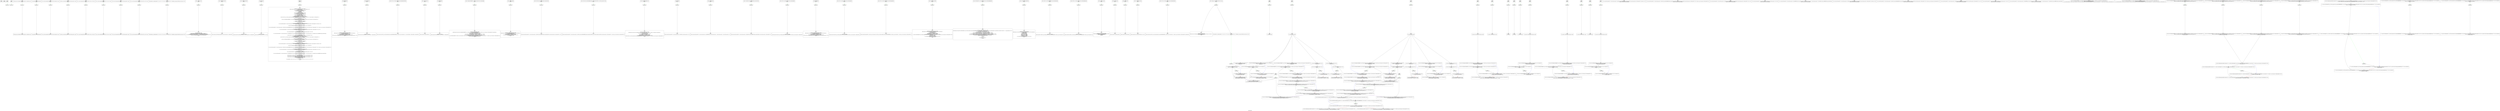 digraph "constraint_graph" {
	label="constraint_graph";

	Node0x28ed6a0 [shape=record,label="{0\n\<global\>\ni8* null\n\n}"];
	Node0x28ed2f0 [shape=record,label="{1\n\<global\>\ni8* undef\n\n}"];
	Node0x290a1c0 [shape=record,label="{2\n\<global\>\nOffset:0\n\n}"];
	Node0x290a1c0 -> Node0x28fbe30[color=green];
	Node0x28fbe30 [shape=record,label="{3\nanonymous ptr\n}"];
	Node0x2907120 [shape=record,label="{4\n\<global\>\nOffset:0\n\n}"];
	Node0x2907120 -> Node0x28fb610[color=green];
	Node0x28fb610 [shape=record,label="{5\nanonymous ptr\n}"];
	Node0x28fb1e0 [shape=record,label="{6\n\<global\>\n@_ZStL8__ioinit = internal global %\"class.std::ios_base::Init\" zeroinitializer, align 1\nOffset:0\n\n}"];
	Node0x28fb1e0 -> Node0x28fb390[color=green];
	Node0x28fb390 [shape=record,label="{7\nanonymous ptr\n}"];
	Node0x28fb390 -> Node0x28eca20;
	Node0x28eca20 [shape=record,label="{8\n\<global\>\n@_ZStL8__ioinit = internal global %\"class.std::ios_base::Init\" zeroinitializer, align 1\n\n}"];
	Node0x290f370 [shape=record,label="{9\n\<global\>\n@__dso_handle = external hidden global i8\nOffset:0\n\n}"];
	Node0x290f370 -> Node0x290f520[color=green];
	Node0x290f520 [shape=record,label="{10\nanonymous ptr\n}"];
	Node0x290f520 -> Node0x290fb00;
	Node0x290fb00 [shape=record,label="{11\n\<global\>\n@__dso_handle = external hidden global i8\n\n}"];
	Node0x29110f0 [shape=record,label="{12\n\<global\>\n@.str = private unnamed_addr constant [17 x i8] c\"The Great Gatsby\\00\", align 1\nOffset:0\n\n}"];
	Node0x29110f0 -> Node0x29112a0[color=green];
	Node0x29112a0 [shape=record,label="{13\nanonymous ptr\n}"];
	Node0x29112a0 -> Node0x2911880;
	Node0x2911880 [shape=record,label="{14\n\<global\>\n@.str = private unnamed_addr constant [17 x i8] c\"The Great Gatsby\\00\", align 1\n\n}"];
	Node0x2911e60 [shape=record,label="{15\n\<global\>\n@_ZSt4cout = external dso_local global %\"class.std::basic_ostream\", align 8\nOffset:0\n\n}"];
	Node0x2911e60 -> Node0x2912010[color=green];
	Node0x2912010 [shape=record,label="{16\nanonymous ptr\n}"];
	Node0x2912010 -> Node0x2913270;
	Node0x2913270 [shape=record,label="{17\n\<global\>\n@_ZSt4cout = external dso_local global %\"class.std::basic_ostream\", align 8\n\n}"];
	Node0x2913850 [shape=record,label="{18\n\<global\>\n@.str.1 = private unnamed_addr constant [18 x i8] c\"Book 1: Title = \\22\\00\", align 1\nOffset:0\n\n}"];
	Node0x2913850 -> Node0x2913a00[color=green];
	Node0x2913a00 [shape=record,label="{19\nanonymous ptr\n}"];
	Node0x2913a00 -> Node0x2913fe0;
	Node0x2913fe0 [shape=record,label="{20\n\<global\>\n@.str.1 = private unnamed_addr constant [18 x i8] c\"Book 1: Title = \\22\\00\", align 1\n\n}"];
	Node0x29145c0 [shape=record,label="{21\n\<global\>\n@.str.2 = private unnamed_addr constant [9 x i8] c\"\\22, ID = \\00\", align 1\nOffset:0\n\n}"];
	Node0x29145c0 -> Node0x2914770[color=green];
	Node0x2914770 [shape=record,label="{22\nanonymous ptr\n}"];
	Node0x2914770 -> Node0x2914d50;
	Node0x2914d50 [shape=record,label="{23\n\<global\>\n@.str.2 = private unnamed_addr constant [9 x i8] c\"\\22, ID = \\00\", align 1\n\n}"];
	Node0x2915330 [shape=record,label="{24\n\<global\>\n@.str.3 = private unnamed_addr constant [17 x i8] c\"Pointer Analysis\\00\", align 1\nOffset:0\n\n}"];
	Node0x2915330 -> Node0x29154e0[color=green];
	Node0x29154e0 [shape=record,label="{25\nanonymous ptr\n}"];
	Node0x29154e0 -> Node0x2915ac0;
	Node0x2915ac0 [shape=record,label="{26\n\<global\>\n@.str.3 = private unnamed_addr constant [17 x i8] c\"Pointer Analysis\\00\", align 1\n\n}"];
	Node0x29160a0 [shape=record,label="{27\n\<global\>\n@.str.4 = private unnamed_addr constant [18 x i8] c\"Book 2: Title = \\22\\00\", align 1\nOffset:0\n\n}"];
	Node0x29160a0 -> Node0x2916250[color=green];
	Node0x2916250 [shape=record,label="{28\nanonymous ptr\n}"];
	Node0x2916250 -> Node0x2916830;
	Node0x2916830 [shape=record,label="{29\n\<global\>\n@.str.4 = private unnamed_addr constant [18 x i8] c\"Book 2: Title = \\22\\00\", align 1\n\n}"];
	Node0x2916e10 [shape=record,label="{30\n\<global\>\n@llvm.global_ctors = appending global [1 x \{ i32, void ()*, i8* \}] [\{ i32, void ()*, i8* \} \{ i32 65535, void ()* @_GLOBAL__sub_I_zipper_directflow_library_class.cpp, i8* null \}]\nOffset:0\n\n}"];
	Node0x2916e10 -> Node0x2916fc0[color=green];
	Node0x2916fc0 [shape=record,label="{31\nanonymous ptr\n}"];
	Node0x2916fc0 -> Node0x2917840;
	Node0x2917840 [shape=record,label="{32\n\<global\>\n@llvm.global_ctors = appending global [1 x \{ i32, void ()*, i8* \}] [\{ i32, void ()*, i8* \} \{ i32 65535, void ()* @_GLOBAL__sub_I_zipper_directflow_library_class.cpp, i8* null \}]\n\n}"];
	Node0x290e980 [shape=record,label="{33\n\<global\>__cxx_global_var_init\nOffset:0\n\n}"];
	Node0x290e980 -> Node0x290eb30[color=green];
	Node0x290eb30 [shape=record,label="{34\nanonymous ptr\n}"];
	Node0x290eb30 -> Node0x291a310;
	Node0x291a310 [shape=record,label="{35\n\<global\>\n\n; Function Attrs: noinline uwtable\ndefine internal void @__cxx_global_var_init() #0 section \".text.startup\" \{\n  call void @_ZNSt8ios_base4InitC1Ev(%\"class.std::ios_base::Init\"* @_ZStL8__ioinit)\n  %1 = bitcast void (%\"class.std::ios_base::Init\"*)* @_ZNSt8ios_base4InitD1Ev to void (i8*)*\n  %2 = getelementptr inbounds %\"class.std::ios_base::Init\", %\"class.std::ios_base::Init\"* @_ZStL8__ioinit, i32 0, i32 0\n  %3 = call i32 @__cxa_atexit(void (i8*)* %1, i8* %2, i8* @__dso_handle) #3\n  ret void\n\}\n\n\n}"];
	Node0x291a8f0 [shape=record,label="{36\n\<global\>_ZNSt8ios_base4InitC1Ev\nOffset:0\n\n}"];
	Node0x291a8f0 -> Node0x291aaa0[color=green];
	Node0x291aaa0 [shape=record,label="{37\nanonymous ptr\n}"];
	Node0x291aaa0 -> Node0x291b080;
	Node0x291b080 [shape=record,label="{38\n\<global\>\n\ndeclare dso_local void @_ZNSt8ios_base4InitC1Ev(%\"class.std::ios_base::Init\"*) unnamed_addr #1\n\n\n}"];
	Node0x291b660 [shape=record,label="{39\n\<global\>_ZNSt8ios_base4InitD1Ev\nOffset:0\n\n}"];
	Node0x291b660 -> Node0x291b810[color=green];
	Node0x291b810 [shape=record,label="{40\nanonymous ptr\n}"];
	Node0x291b810 -> Node0x291bdf0;
	Node0x291bdf0 [shape=record,label="{41\n\<global\>\n\n; Function Attrs: nounwind\ndeclare dso_local void @_ZNSt8ios_base4InitD1Ev(%\"class.std::ios_base::Init\"*) unnamed_addr #2\n\n\n}"];
	Node0x291c3d0 [shape=record,label="{42\n\<global\>__cxa_atexit\nOffset:0\n\n}"];
	Node0x291c3d0 -> Node0x291c580[color=green];
	Node0x291c580 [shape=record,label="{43\nanonymous ptr\n}"];
	Node0x291c580 -> Node0x291cb60;
	Node0x291cb60 [shape=record,label="{44\n\<global\>\n\n; Function Attrs: nounwind\ndeclare dso_local i32 @__cxa_atexit(void (i8*)*, i8*, i8*) #3\n\n\n}"];
	Node0x291d140 [shape=record,label="{45\n\<global\>main\nOffset:0\n\n}"];
	Node0x291d140 -> Node0x291d2f0[color=green];
	Node0x291d2f0 [shape=record,label="{46\nanonymous ptr\n}"];
	Node0x291d2f0 -> Node0x291d8d0;
	Node0x291d8d0 [shape=record,label="{47\n\<global\>\n\n; Function Attrs: noinline norecurse optnone uwtable\ndefine dso_local i32 @main() #4 personality i8* bitcast (i32 (...)* @__gxx_personality_v0 to i8*) \{\n  %1 = alloca i32, align 4\n  %2 = alloca %class.Book, align 8\n  %3 = alloca %\"class.std::__cxx11::basic_string\", align 8\n  %4 = alloca %\"class.std::allocator\", align 1\n  %5 = alloca i8*\n  %6 = alloca i32\n  %7 = alloca i32, align 4\n  %8 = alloca %\"class.std::__cxx11::basic_string\", align 8\n  %9 = alloca %class.Book, align 8\n  %10 = alloca %\"class.std::__cxx11::basic_string\", align 8\n  %11 = alloca %\"class.std::allocator\", align 1\n  %12 = alloca i32, align 4\n  %13 = alloca %\"class.std::__cxx11::basic_string\", align 8\n  store i32 0, i32* %1, align 4\n  call void @_ZN4BookC2Ev(%class.Book* %2) #3\n  call void @_ZNSaIcEC1Ev(%\"class.std::allocator\"* %4) #3\n  %14 = getelementptr inbounds [17 x i8], [17 x i8]* @.str, i64 0, i64 0\n  invoke void @_ZNSt7__cxx1112basic_stringIcSt11char_traitsIcESaIcEEC1EPKcRKS3_(%\"class.std::__cxx11::basic_string\"* %3, i8* %14, %\"class.std::allocator\"* dereferenceable(1) %4)\n          to label %15 unwind label %aser.unreachable\n\n15:                                               ; preds = %0\n  call void @_ZNSaIcED1Ev(%\"class.std::allocator\"* %4) #3\n  invoke void @_ZN4Book8setTitleERKNSt7__cxx1112basic_stringIcSt11char_traitsIcESaIcEEE(%class.Book* %2, %\"class.std::__cxx11::basic_string\"* dereferenceable(32) %3)\n          to label %16 unwind label %aser.unreachable\n\n16:                                               ; preds = %15\n  %17 = invoke i32 @_ZNK4Book5getIDEv(%class.Book* %2)\n          to label %18 unwind label %aser.unreachable\n\n18:                                               ; preds = %16\n  store i32 %17, i32* %7, align 4\n  %19 = getelementptr inbounds [18 x i8], [18 x i8]* @.str.1, i64 0, i64 0\n  %20 = invoke dereferenceable(272) %\"class.std::basic_ostream\"* @_ZStlsISt11char_traitsIcEERSt13basic_ostreamIcT_ES5_PKc(%\"class.std::basic_ostream\"* dereferenceable(272) @_ZSt4cout, i8* %19)\n          to label %21 unwind label %aser.unreachable\n\n21:                                               ; preds = %18\n  invoke void @_ZNK4Book8getTitleB5cxx11Ev(%\"class.std::__cxx11::basic_string\"* sret %8, %class.Book* %2)\n          to label %22 unwind label %aser.unreachable\n\n22:                                               ; preds = %21\n  %23 = invoke dereferenceable(272) %\"class.std::basic_ostream\"* @_ZStlsIcSt11char_traitsIcESaIcEERSt13basic_ostreamIT_T0_ES7_RKNSt7__cxx1112basic_stringIS4_S5_T1_EE(%\"class.std::basic_ostream\"* dereferenceable(272) %20, %\"class.std::__cxx11::basic_string\"* dereferenceable(32) %8)\n          to label %24 unwind label %aser.unreachable\n\n24:                                               ; preds = %22\n  %25 = getelementptr inbounds [9 x i8], [9 x i8]* @.str.2, i64 0, i64 0\n  %26 = invoke dereferenceable(272) %\"class.std::basic_ostream\"* @_ZStlsISt11char_traitsIcEERSt13basic_ostreamIcT_ES5_PKc(%\"class.std::basic_ostream\"* dereferenceable(272) %23, i8* %25)\n          to label %27 unwind label %aser.unreachable\n\n27:                                               ; preds = %24\n  %28 = load i32, i32* %7, align 4\n  %29 = invoke dereferenceable(272) %\"class.std::basic_ostream\"* @_ZNSolsEi(%\"class.std::basic_ostream\"* %26, i32 %28)\n          to label %30 unwind label %aser.unreachable\n\n30:                                               ; preds = %27\n  %31 = invoke dereferenceable(272) %\"class.std::basic_ostream\"* @_ZNSolsEPFRSoS_E(%\"class.std::basic_ostream\"* %29, %\"class.std::basic_ostream\"* (%\"class.std::basic_ostream\"*)* @_ZSt4endlIcSt11char_traitsIcEERSt13basic_ostreamIT_T0_ES6_)\n          to label %32 unwind label %aser.unreachable\n\n32:                                               ; preds = %30\n  call void @_ZNSt7__cxx1112basic_stringIcSt11char_traitsIcESaIcEED1Ev(%\"class.std::__cxx11::basic_string\"* %8) #3\n  call void @_ZN4BookC2Ev(%class.Book* %9) #3\n  call void @_ZNSaIcEC1Ev(%\"class.std::allocator\"* %11) #3\n  %33 = getelementptr inbounds [17 x i8], [17 x i8]* @.str.3, i64 0, i64 0\n  invoke void @_ZNSt7__cxx1112basic_stringIcSt11char_traitsIcESaIcEEC1EPKcRKS3_(%\"class.std::__cxx11::basic_string\"* %10, i8* %33, %\"class.std::allocator\"* dereferenceable(1) %11)\n          to label %34 unwind label %aser.unreachable\n\n34:                                               ; preds = %32\n  call void @_ZNSaIcED1Ev(%\"class.std::allocator\"* %11) #3\n  invoke void @_ZN4Book8setTitleERKNSt7__cxx1112basic_stringIcSt11char_traitsIcESaIcEEE(%class.Book* %9, %\"class.std::__cxx11::basic_string\"* dereferenceable(32) %10)\n          to label %35 unwind label %aser.unreachable\n\n35:                                               ; preds = %34\n  %36 = invoke i32 @_ZNK4Book5getIDEv(%class.Book* %9)\n          to label %37 unwind label %aser.unreachable\n\n37:                                               ; preds = %35\n  store i32 %36, i32* %12, align 4\n  %38 = getelementptr inbounds [18 x i8], [18 x i8]* @.str.4, i64 0, i64 0\n  %39 = invoke dereferenceable(272) %\"class.std::basic_ostream\"* @_ZStlsISt11char_traitsIcEERSt13basic_ostreamIcT_ES5_PKc(%\"class.std::basic_ostream\"* dereferenceable(272) @_ZSt4cout, i8* %38)\n          to label %40 unwind label %aser.unreachable\n\n40:                                               ; preds = %37\n  invoke void @_ZNK4Book8getTitleB5cxx11Ev(%\"class.std::__cxx11::basic_string\"* sret %13, %class.Book* %9)\n          to label %41 unwind label %aser.unreachable\n\n41:                                               ; preds = %40\n  %42 = invoke dereferenceable(272) %\"class.std::basic_ostream\"* @_ZStlsIcSt11char_traitsIcESaIcEERSt13basic_ostreamIT_T0_ES7_RKNSt7__cxx1112basic_stringIS4_S5_T1_EE(%\"class.std::basic_ostream\"* dereferenceable(272) %39, %\"class.std::__cxx11::basic_string\"* dereferenceable(32) %13)\n          to label %43 unwind label %aser.unreachable\n\n43:                                               ; preds = %41\n  %44 = getelementptr inbounds [9 x i8], [9 x i8]* @.str.2, i64 0, i64 0\n  %45 = invoke dereferenceable(272) %\"class.std::basic_ostream\"* @_ZStlsISt11char_traitsIcEERSt13basic_ostreamIcT_ES5_PKc(%\"class.std::basic_ostream\"* dereferenceable(272) %42, i8* %44)\n          to label %46 unwind label %aser.unreachable\n\n46:                                               ; preds = %43\n  %47 = load i32, i32* %12, align 4\n  %48 = invoke dereferenceable(272) %\"class.std::basic_ostream\"* @_ZNSolsEi(%\"class.std::basic_ostream\"* %45, i32 %47)\n          to label %49 unwind label %aser.unreachable\n\n49:                                               ; preds = %46\n  %50 = invoke dereferenceable(272) %\"class.std::basic_ostream\"* @_ZNSolsEPFRSoS_E(%\"class.std::basic_ostream\"* %48, %\"class.std::basic_ostream\"* (%\"class.std::basic_ostream\"*)* @_ZSt4endlIcSt11char_traitsIcEERSt13basic_ostreamIT_T0_ES6_)\n          to label %51 unwind label %aser.unreachable\n\n51:                                               ; preds = %49\n  call void @_ZNSt7__cxx1112basic_stringIcSt11char_traitsIcESaIcEED1Ev(%\"class.std::__cxx11::basic_string\"* %13) #3\n  store i32 0, i32* %1, align 4\n  call void @_ZNSt7__cxx1112basic_stringIcSt11char_traitsIcESaIcEED1Ev(%\"class.std::__cxx11::basic_string\"* %10) #3\n  call void @_ZN4BookD2Ev(%class.Book* %9) #3\n  call void @_ZNSt7__cxx1112basic_stringIcSt11char_traitsIcESaIcEED1Ev(%\"class.std::__cxx11::basic_string\"* %3) #3\n  call void @_ZN4BookD2Ev(%class.Book* %2) #3\n  %52 = load i32, i32* %1, align 4\n  ret i32 %52\n\naser.unreachable:                                 ; preds = %49, %46, %43, %41, %40, %37, %35, %34, %32, %30, %27, %24, %22, %21, %18, %16, %15, %0\n  unreachable\n\}\n\n\n}"];
	Node0x291deb0 [shape=record,label="{48\n\<global\>_ZN4BookC2Ev\nOffset:0\n\n}"];
	Node0x291deb0 -> Node0x291e060[color=green];
	Node0x291e060 [shape=record,label="{49\nanonymous ptr\n}"];
	Node0x291e060 -> Node0x291e640;
	Node0x291e640 [shape=record,label="{50\n\<global\>\n\n; Function Attrs: noinline nounwind optnone uwtable\ndefine linkonce_odr dso_local void @_ZN4BookC2Ev(%class.Book*) unnamed_addr #5 comdat align 2 \{\n  %2 = alloca %class.Book*, align 8\n  store %class.Book* %0, %class.Book** %2, align 8\n  %3 = load %class.Book*, %class.Book** %2, align 8\n  %4 = getelementptr inbounds %class.Book, %class.Book* %3, i32 0, i32 0\n  call void @_ZNSt7__cxx1112basic_stringIcSt11char_traitsIcESaIcEEC1Ev(%\"class.std::__cxx11::basic_string\"* %4) #3\n  ret void\n\}\n\n\n}"];
	Node0x291ec20 [shape=record,label="{51\n\<global\>_ZNSaIcEC1Ev\nOffset:0\n\n}"];
	Node0x291ec20 -> Node0x291edd0[color=green];
	Node0x291edd0 [shape=record,label="{52\nanonymous ptr\n}"];
	Node0x291edd0 -> Node0x291f3b0;
	Node0x291f3b0 [shape=record,label="{53\n\<global\>\n\n; Function Attrs: nounwind\ndeclare dso_local void @_ZNSaIcEC1Ev(%\"class.std::allocator\"*) unnamed_addr #2\n\n\n}"];
	Node0x291f990 [shape=record,label="{54\n\<global\>_ZNSt7__cxx1112basic_stringIcSt11char_traitsIcESaIcEEC1EPKcRKS3_\nOffset:0\n\n}"];
	Node0x291f990 -> Node0x291fb40[color=green];
	Node0x291fb40 [shape=record,label="{55\nanonymous ptr\n}"];
	Node0x291fb40 -> Node0x29203c0;
	Node0x29203c0 [shape=record,label="{56\n\<global\>\n\ndeclare dso_local void @_ZNSt7__cxx1112basic_stringIcSt11char_traitsIcESaIcEEC1EPKcRKS3_(%\"class.std::__cxx11::basic_string\"*, i8*, %\"class.std::allocator\"* dereferenceable(1)) unnamed_addr #1\n\n\n}"];
	Node0x29209a0 [shape=record,label="{57\n\<global\>__gxx_personality_v0\nOffset:0\n\n}"];
	Node0x29209a0 -> Node0x2920b50[color=green];
	Node0x2920b50 [shape=record,label="{58\nanonymous ptr\n}"];
	Node0x2920b50 -> Node0x29213d0;
	Node0x29213d0 [shape=record,label="{59\n\<global\>\n\ndeclare dso_local i32 @__gxx_personality_v0(...)\n\n\n}"];
	Node0x29219b0 [shape=record,label="{60\n\<global\>_ZNSaIcED1Ev\nOffset:0\n\n}"];
	Node0x29219b0 -> Node0x2921b60[color=green];
	Node0x2921b60 [shape=record,label="{61\nanonymous ptr\n}"];
	Node0x2921b60 -> Node0x29223e0;
	Node0x29223e0 [shape=record,label="{62\n\<global\>\n\n; Function Attrs: nounwind\ndeclare dso_local void @_ZNSaIcED1Ev(%\"class.std::allocator\"*) unnamed_addr #2\n\n\n}"];
	Node0x29229c0 [shape=record,label="{63\n\<global\>_ZN4Book8setTitleERKNSt7__cxx1112basic_stringIcSt11char_traitsIcESaIcEEE\nOffset:0\n\n}"];
	Node0x29229c0 -> Node0x2922b70[color=green];
	Node0x2922b70 [shape=record,label="{64\nanonymous ptr\n}"];
	Node0x2922b70 -> Node0x28faee0;
	Node0x28faee0 [shape=record,label="{65\n\<global\>\n\n; Function Attrs: noinline optnone uwtable\ndefine linkonce_odr dso_local void @_ZN4Book8setTitleERKNSt7__cxx1112basic_stringIcSt11char_traitsIcESaIcEEE(%class.Book*, %\"class.std::__cxx11::basic_string\"* dereferenceable(32)) #6 comdat align 2 \{\n  %3 = alloca %class.Book*, align 8\n  %4 = alloca %\"class.std::__cxx11::basic_string\"*, align 8\n  store %class.Book* %0, %class.Book** %3, align 8\n  store %\"class.std::__cxx11::basic_string\"* %1, %\"class.std::__cxx11::basic_string\"** %4, align 8\n  %5 = load %class.Book*, %class.Book** %3, align 8\n  %6 = load %\"class.std::__cxx11::basic_string\"*, %\"class.std::__cxx11::basic_string\"** %4, align 8\n  %7 = getelementptr inbounds %class.Book, %class.Book* %5, i32 0, i32 0\n  %8 = call dereferenceable(32) %\"class.std::__cxx11::basic_string\"* @_ZNSt7__cxx1112basic_stringIcSt11char_traitsIcESaIcEEaSERKS4_(%\"class.std::__cxx11::basic_string\"* %7, %\"class.std::__cxx11::basic_string\"* dereferenceable(32) %6)\n  call void @_ZN4Book10generateIDEv(%class.Book* %5)\n  ret void\n\}\n\n\n}"];
	Node0x2922140 [shape=record,label="{66\n\<global\>_ZNK4Book5getIDEv\nOffset:0\n\n}"];
	Node0x2922140 -> Node0x2908810[color=green];
	Node0x2908810 [shape=record,label="{67\nanonymous ptr\n}"];
	Node0x2908810 -> Node0x2918060;
	Node0x2918060 [shape=record,label="{68\n\<global\>\n\n; Function Attrs: noinline nounwind optnone uwtable\ndefine linkonce_odr dso_local i32 @_ZNK4Book5getIDEv(%class.Book*) #5 comdat align 2 \{\n  %2 = alloca %class.Book*, align 8\n  store %class.Book* %0, %class.Book** %2, align 8\n  %3 = load %class.Book*, %class.Book** %2, align 8\n  %4 = getelementptr inbounds %class.Book, %class.Book* %3, i32 0, i32 1\n  %5 = load i32, i32* %4, align 8\n  ret i32 %5\n\}\n\n\n}"];
	Node0x2912a00 [shape=record,label="{69\n\<global\>_ZStlsISt11char_traitsIcEERSt13basic_ostreamIcT_ES5_PKc\nOffset:0\n\n}"];
	Node0x2912a00 -> Node0x2912bb0[color=green];
	Node0x2912bb0 [shape=record,label="{70\nanonymous ptr\n}"];
	Node0x2912bb0 -> Node0x29198c0;
	Node0x29198c0 [shape=record,label="{71\n\<global\>\n\ndeclare dso_local dereferenceable(272) %\"class.std::basic_ostream\"* @_ZStlsISt11char_traitsIcEERSt13basic_ostreamIcT_ES5_PKc(%\"class.std::basic_ostream\"* dereferenceable(272), i8*) #1\n\n\n}"];
	Node0x2919ea0 [shape=record,label="{72\n\<global\>_ZStlsIcSt11char_traitsIcESaIcEERSt13basic_ostreamIT_T0_ES7_RKNSt7__cxx1112basic_stringIS4_S5_T1_EE\nOffset:0\n\n}"];
	Node0x2919ea0 -> Node0x2918220[color=green];
	Node0x2918220 [shape=record,label="{73\nanonymous ptr\n}"];
	Node0x2918220 -> Node0x2927880;
	Node0x2927880 [shape=record,label="{74\n\<global\>\n\ndeclare dso_local dereferenceable(272) %\"class.std::basic_ostream\"* @_ZStlsIcSt11char_traitsIcESaIcEERSt13basic_ostreamIT_T0_ES7_RKNSt7__cxx1112basic_stringIS4_S5_T1_EE(%\"class.std::basic_ostream\"* dereferenceable(272), %\"class.std::__cxx11::basic_string\"* dereferenceable(32)) #1\n\n\n}"];
	Node0x2927e60 [shape=record,label="{75\n\<global\>_ZNK4Book8getTitleB5cxx11Ev\nOffset:0\n\n}"];
	Node0x2927e60 -> Node0x2928010[color=green];
	Node0x2928010 [shape=record,label="{76\nanonymous ptr\n}"];
	Node0x2928010 -> Node0x29285f0;
	Node0x29285f0 [shape=record,label="{77\n\<global\>\n\n; Function Attrs: noinline optnone uwtable\ndefine linkonce_odr dso_local void @_ZNK4Book8getTitleB5cxx11Ev(%\"class.std::__cxx11::basic_string\"* noalias sret, %class.Book*) #6 comdat align 2 \{\n  %3 = alloca i8*, align 8\n  %4 = alloca %class.Book*, align 8\n  %5 = bitcast %\"class.std::__cxx11::basic_string\"* %0 to i8*\n  store i8* %5, i8** %3, align 8\n  store %class.Book* %1, %class.Book** %4, align 8\n  %6 = load %class.Book*, %class.Book** %4, align 8\n  %7 = getelementptr inbounds %class.Book, %class.Book* %6, i32 0, i32 0\n  call void @_ZNSt7__cxx1112basic_stringIcSt11char_traitsIcESaIcEEC1ERKS4_(%\"class.std::__cxx11::basic_string\"* %0, %\"class.std::__cxx11::basic_string\"* dereferenceable(32) %7)\n  ret void\n\}\n\n\n}"];
	Node0x2928bd0 [shape=record,label="{78\n\<global\>_ZNSolsEi\nOffset:0\n\n}"];
	Node0x2928bd0 -> Node0x2928d80[color=green];
	Node0x2928d80 [shape=record,label="{79\nanonymous ptr\n}"];
	Node0x2928d80 -> Node0x2929360;
	Node0x2929360 [shape=record,label="{80\n\<global\>\n\ndeclare dso_local dereferenceable(272) %\"class.std::basic_ostream\"* @_ZNSolsEi(%\"class.std::basic_ostream\"*, i32) #1\n\n\n}"];
	Node0x2929940 [shape=record,label="{81\n\<global\>_ZNSolsEPFRSoS_E\nOffset:0\n\n}"];
	Node0x2929940 -> Node0x2929af0[color=green];
	Node0x2929af0 [shape=record,label="{82\nanonymous ptr\n}"];
	Node0x2929af0 -> Node0x292a0d0;
	Node0x292a0d0 [shape=record,label="{83\n\<global\>\n\ndeclare dso_local dereferenceable(272) %\"class.std::basic_ostream\"* @_ZNSolsEPFRSoS_E(%\"class.std::basic_ostream\"*, %\"class.std::basic_ostream\"* (%\"class.std::basic_ostream\"*)*) #1\n\n\n}"];
	Node0x292a6b0 [shape=record,label="{84\n\<global\>_ZSt4endlIcSt11char_traitsIcEERSt13basic_ostreamIT_T0_ES6_\nOffset:0\n\n}"];
	Node0x292a6b0 -> Node0x292a860[color=green];
	Node0x292a860 [shape=record,label="{85\nanonymous ptr\n}"];
	Node0x292a860 -> Node0x292b0e0;
	Node0x292b0e0 [shape=record,label="{86\n\<global\>\n\ndeclare dso_local dereferenceable(272) %\"class.std::basic_ostream\"* @_ZSt4endlIcSt11char_traitsIcEERSt13basic_ostreamIT_T0_ES6_(%\"class.std::basic_ostream\"* dereferenceable(272)) #1\n\n\n}"];
	Node0x292b6c0 [shape=record,label="{87\n\<global\>_ZNSt7__cxx1112basic_stringIcSt11char_traitsIcESaIcEED1Ev\nOffset:0\n\n}"];
	Node0x292b6c0 -> Node0x292b870[color=green];
	Node0x292b870 [shape=record,label="{88\nanonymous ptr\n}"];
	Node0x292b870 -> Node0x292c2d0;
	Node0x292c2d0 [shape=record,label="{89\n\<global\>\n\n; Function Attrs: nounwind\ndeclare dso_local void @_ZNSt7__cxx1112basic_stringIcSt11char_traitsIcESaIcEED1Ev(%\"class.std::__cxx11::basic_string\"*) unnamed_addr #2\n\n\n}"];
	Node0x292c8b0 [shape=record,label="{90\n\<global\>_ZN4BookD2Ev\nOffset:0\n\n}"];
	Node0x292c8b0 -> Node0x292ca60[color=green];
	Node0x292ca60 [shape=record,label="{91\nanonymous ptr\n}"];
	Node0x292ca60 -> Node0x292d2e0;
	Node0x292d2e0 [shape=record,label="{92\n\<global\>\n\n; Function Attrs: noinline nounwind optnone uwtable\ndefine linkonce_odr dso_local void @_ZN4BookD2Ev(%class.Book*) unnamed_addr #5 comdat align 2 \{\n  %2 = alloca %class.Book*, align 8\n  store %class.Book* %0, %class.Book** %2, align 8\n  %3 = load %class.Book*, %class.Book** %2, align 8\n  %4 = getelementptr inbounds %class.Book, %class.Book* %3, i32 0, i32 0\n  call void @_ZNSt7__cxx1112basic_stringIcSt11char_traitsIcESaIcEED1Ev(%\"class.std::__cxx11::basic_string\"* %4) #3\n  ret void\n\}\n\n\n}"];
	Node0x292d8c0 [shape=record,label="{93\n\<global\>_ZNSt7__cxx1112basic_stringIcSt11char_traitsIcESaIcEEC1Ev\nOffset:0\n\n}"];
	Node0x292d8c0 -> Node0x292da70[color=green];
	Node0x292da70 [shape=record,label="{94\nanonymous ptr\n}"];
	Node0x292da70 -> Node0x292e2f0;
	Node0x292e2f0 [shape=record,label="{95\n\<global\>\n\n; Function Attrs: nounwind\ndeclare dso_local void @_ZNSt7__cxx1112basic_stringIcSt11char_traitsIcESaIcEEC1Ev(%\"class.std::__cxx11::basic_string\"*) unnamed_addr #2\n\n\n}"];
	Node0x292e8d0 [shape=record,label="{96\n\<global\>_ZNSt7__cxx1112basic_stringIcSt11char_traitsIcESaIcEEaSERKS4_\nOffset:0\n\n}"];
	Node0x292e8d0 -> Node0x292ea80[color=green];
	Node0x292ea80 [shape=record,label="{97\nanonymous ptr\n}"];
	Node0x292ea80 -> Node0x292f300;
	Node0x292f300 [shape=record,label="{98\n\<global\>\n\ndeclare dso_local dereferenceable(32) %\"class.std::__cxx11::basic_string\"* @_ZNSt7__cxx1112basic_stringIcSt11char_traitsIcESaIcEEaSERKS4_(%\"class.std::__cxx11::basic_string\"*, %\"class.std::__cxx11::basic_string\"* dereferenceable(32)) #1\n\n\n}"];
	Node0x292f8e0 [shape=record,label="{99\n\<global\>_ZN4Book10generateIDEv\nOffset:0\n\n}"];
	Node0x292f8e0 -> Node0x292fa90[color=green];
	Node0x292fa90 [shape=record,label="{100\nanonymous ptr\n}"];
	Node0x292fa90 -> Node0x2930310;
	Node0x2930310 [shape=record,label="{101\n\<global\>\n\n; Function Attrs: noinline nounwind optnone uwtable\ndefine linkonce_odr dso_local void @_ZN4Book10generateIDEv(%class.Book*) #5 comdat align 2 \{\n  %2 = alloca %class.Book*, align 8\n  %3 = alloca i32, align 4\n  %4 = alloca %\"struct.std::hash\", align 1\n  store %class.Book* %0, %class.Book** %2, align 8\n  %5 = load %class.Book*, %class.Book** %2, align 8\n  %6 = getelementptr inbounds %class.Book, %class.Book* %5, i32 0, i32 0\n  %7 = call i64 @_ZNKSt4hashINSt7__cxx1112basic_stringIcSt11char_traitsIcESaIcEEEEclERKS5_(%\"struct.std::hash\"* %4, %\"class.std::__cxx11::basic_string\"* dereferenceable(32) %6) #3\n  %8 = trunc i64 %7 to i32\n  store i32 %8, i32* %3, align 4\n  %9 = load i32, i32* %3, align 4\n  %10 = getelementptr inbounds %class.Book, %class.Book* %5, i32 0, i32 1\n  store i32 %9, i32* %10, align 8\n  ret void\n\}\n\n\n}"];
	Node0x29308f0 [shape=record,label="{102\n\<global\>_ZNKSt4hashINSt7__cxx1112basic_stringIcSt11char_traitsIcESaIcEEEEclERKS5_\nOffset:0\n\n}"];
	Node0x29308f0 -> Node0x2930aa0[color=green];
	Node0x2930aa0 [shape=record,label="{103\nanonymous ptr\n}"];
	Node0x2930aa0 -> Node0x2931320;
	Node0x2931320 [shape=record,label="{104\n\<global\>\n\n; Function Attrs: noinline nounwind optnone uwtable\ndefine linkonce_odr dso_local i64 @_ZNKSt4hashINSt7__cxx1112basic_stringIcSt11char_traitsIcESaIcEEEEclERKS5_(%\"struct.std::hash\"*, %\"class.std::__cxx11::basic_string\"* dereferenceable(32)) #5 comdat align 2 personality i8* bitcast (i32 (...)* @__gxx_personality_v0 to i8*) \{\n  %3 = alloca %\"struct.std::hash\"*, align 8\n  %4 = alloca %\"class.std::__cxx11::basic_string\"*, align 8\n  store %\"struct.std::hash\"* %0, %\"struct.std::hash\"** %3, align 8\n  store %\"class.std::__cxx11::basic_string\"* %1, %\"class.std::__cxx11::basic_string\"** %4, align 8\n  %5 = load %\"struct.std::hash\"*, %\"struct.std::hash\"** %3, align 8\n  %6 = load %\"class.std::__cxx11::basic_string\"*, %\"class.std::__cxx11::basic_string\"** %4, align 8\n  %7 = call i8* @_ZNKSt7__cxx1112basic_stringIcSt11char_traitsIcESaIcEE4dataEv(%\"class.std::__cxx11::basic_string\"* %6) #3\n  %8 = load %\"class.std::__cxx11::basic_string\"*, %\"class.std::__cxx11::basic_string\"** %4, align 8\n  %9 = call i64 @_ZNKSt7__cxx1112basic_stringIcSt11char_traitsIcESaIcEE6lengthEv(%\"class.std::__cxx11::basic_string\"* %8) #3\n  %10 = invoke i64 @_ZNSt10_Hash_impl4hashEPKvmm(i8* %7, i64 %9, i64 3339675911)\n          to label %11 unwind label %aser.unreachable\n\n11:                                               ; preds = %2\n  ret i64 %10\n\naser.unreachable:                                 ; preds = %2\n  unreachable\n\}\n\n\n}"];
	Node0x2931900 [shape=record,label="{105\n\<global\>_ZNSt10_Hash_impl4hashEPKvmm\nOffset:0\n\n}"];
	Node0x2931900 -> Node0x2931ab0[color=green];
	Node0x2931ab0 [shape=record,label="{106\nanonymous ptr\n}"];
	Node0x2931ab0 -> Node0x2932330;
	Node0x2932330 [shape=record,label="{107\n\<global\>\n\n; Function Attrs: noinline optnone uwtable\ndefine linkonce_odr dso_local i64 @_ZNSt10_Hash_impl4hashEPKvmm(i8*, i64, i64) #6 comdat align 2 \{\n  %4 = alloca i8*, align 8\n  %5 = alloca i64, align 8\n  %6 = alloca i64, align 8\n  store i8* %0, i8** %4, align 8\n  store i64 %1, i64* %5, align 8\n  store i64 %2, i64* %6, align 8\n  %7 = load i8*, i8** %4, align 8\n  %8 = load i64, i64* %5, align 8\n  %9 = load i64, i64* %6, align 8\n  %10 = call i64 @_ZSt11_Hash_bytesPKvmm(i8* %7, i64 %8, i64 %9)\n  ret i64 %10\n\}\n\n\n}"];
	Node0x2932910 [shape=record,label="{108\n\<global\>_ZNKSt7__cxx1112basic_stringIcSt11char_traitsIcESaIcEE4dataEv\nOffset:0\n\n}"];
	Node0x2932910 -> Node0x2932ac0[color=green];
	Node0x2932ac0 [shape=record,label="{109\nanonymous ptr\n}"];
	Node0x2932ac0 -> Node0x2933340;
	Node0x2933340 [shape=record,label="{110\n\<global\>\n\n; Function Attrs: nounwind\ndeclare dso_local i8* @_ZNKSt7__cxx1112basic_stringIcSt11char_traitsIcESaIcEE4dataEv(%\"class.std::__cxx11::basic_string\"*) #2\n\n\n}"];
	Node0x2933920 [shape=record,label="{111\n\<global\>_ZNKSt7__cxx1112basic_stringIcSt11char_traitsIcESaIcEE6lengthEv\nOffset:0\n\n}"];
	Node0x2933920 -> Node0x2933ad0[color=green];
	Node0x2933ad0 [shape=record,label="{112\nanonymous ptr\n}"];
	Node0x2933ad0 -> Node0x2934350;
	Node0x2934350 [shape=record,label="{113\n\<global\>\n\n; Function Attrs: nounwind\ndeclare dso_local i64 @_ZNKSt7__cxx1112basic_stringIcSt11char_traitsIcESaIcEE6lengthEv(%\"class.std::__cxx11::basic_string\"*) #2\n\n\n}"];
	Node0x2934930 [shape=record,label="{114\n\<global\>__clang_call_terminate\nOffset:0\n\n}"];
	Node0x2934930 -> Node0x2934ae0[color=green];
	Node0x2934ae0 [shape=record,label="{115\nanonymous ptr\n}"];
	Node0x2934ae0 -> Node0x2935360;
	Node0x2935360 [shape=record,label="{116\n\<global\>\n\n; Function Attrs: noinline noreturn nounwind\ndefine linkonce_odr hidden void @__clang_call_terminate(i8*) #7 comdat \{\n  %2 = call i8* @__cxa_begin_catch(i8* %0) #3\n  call void @_ZSt9terminatev() #8\n  unreachable\n\}\n\n\n}"];
	Node0x2935940 [shape=record,label="{117\n\<global\>__cxa_begin_catch\nOffset:0\n\n}"];
	Node0x2935940 -> Node0x2935af0[color=green];
	Node0x2935af0 [shape=record,label="{118\nanonymous ptr\n}"];
	Node0x2935af0 -> Node0x2936370;
	Node0x2936370 [shape=record,label="{119\n\<global\>\n\ndeclare dso_local i8* @__cxa_begin_catch(i8*)\n\n\n}"];
	Node0x2936950 [shape=record,label="{120\n\<global\>_ZSt9terminatev\nOffset:0\n\n}"];
	Node0x2936950 -> Node0x2936b00[color=green];
	Node0x2936b00 [shape=record,label="{121\nanonymous ptr\n}"];
	Node0x2936b00 -> Node0x2937380;
	Node0x2937380 [shape=record,label="{122\n\<global\>\n\ndeclare dso_local void @_ZSt9terminatev()\n\n\n}"];
	Node0x2937960 [shape=record,label="{123\n\<global\>_ZSt11_Hash_bytesPKvmm\nOffset:0\n\n}"];
	Node0x2937960 -> Node0x2937b10[color=green];
	Node0x2937b10 [shape=record,label="{124\nanonymous ptr\n}"];
	Node0x2937b10 -> Node0x2938390;
	Node0x2938390 [shape=record,label="{125\n\<global\>\n\ndeclare dso_local i64 @_ZSt11_Hash_bytesPKvmm(i8*, i64, i64) #1\n\n\n}"];
	Node0x2938970 [shape=record,label="{126\n\<global\>_ZNSt7__cxx1112basic_stringIcSt11char_traitsIcESaIcEEC1ERKS4_\nOffset:0\n\n}"];
	Node0x2938970 -> Node0x2938b20[color=green];
	Node0x2938b20 [shape=record,label="{127\nanonymous ptr\n}"];
	Node0x2938b20 -> Node0x29393a0;
	Node0x29393a0 [shape=record,label="{128\n\<global\>\n\ndeclare dso_local void @_ZNSt7__cxx1112basic_stringIcSt11char_traitsIcESaIcEEC1ERKS4_(%\"class.std::__cxx11::basic_string\"*, %\"class.std::__cxx11::basic_string\"* dereferenceable(32)) unnamed_addr #1\n\n\n}"];
	Node0x292d040 [shape=record,label="{129\n\<global\>_GLOBAL__sub_I_zipper_directflow_library_class.cpp\nOffset:0\n\n}"];
	Node0x292d040 -> Node0x292e050[color=green];
	Node0x292e050 [shape=record,label="{130\nanonymous ptr\n}"];
	Node0x292e050 -> Node0x2931080;
	Node0x292e050 -> Node0x29340b0;
	Node0x2931080 [shape=record,label="{131\n\<global\>\n\n; Function Attrs: noinline uwtable\ndefine internal void @_GLOBAL__sub_I_zipper_directflow_library_class.cpp() #0 section \".text.startup\" \{\n  call void @__cxx_global_var_init()\n  ret void\n\}\n\n\n}"];
	Node0x29340b0 [shape=record,label="{132\n\<global\>\n@llvm.global_ctors = appending global [1 x \{ i32, void ()*, i8* \}] [\{ i32, void ()*, i8* \} \{ i32 65535, void ()* @_GLOBAL__sub_I_zipper_directflow_library_class.cpp, i8* null \}]\nOffset:8\n\n}"];
	Node0x29340b0 -> Node0x29350c0[color=green];
	Node0x29350c0 [shape=record,label="{133\nanonymous ptr\n}"];
	Node0x2939100 [shape=record,label="{134\n\<empty\>\nOffset:0\n\n}"];
	Node0x2939100 -> Node0x2923340[color=green];
	Node0x2923340 [shape=record,label="{135\nanonymous ptr\n}"];
	Node0x2923340 -> Node0x2923950;
	Node0x2923950 [shape=record,label="{136\n\<empty\>\n  %1 = alloca i32, align 4\n\n}"];
	Node0x2918a60 [shape=record,label="{137\n\<empty\>\nOffset:0\n\n}"];
	Node0x2918a60 -> Node0x2918c10[color=green];
	Node0x2918c10 [shape=record,label="{138\nanonymous ptr\n}"];
	Node0x2918c10 -> Node0x2919220;
	Node0x2919220 [shape=record,label="{139\n\<empty\>\n  %2 = alloca %class.Book, align 8\n\n}"];
	Node0x2919220 -> Node0x2955ee0;
	Node0x2919220 -> Node0x294f6d0;
	Node0x2919220 -> Node0x294d3e0;
	Node0x2919220 -> Node0x2969940;
	Node0x2919220 -> Node0x2953760;
	Node0x2925210 [shape=record,label="{140\n\<empty\>\nOffset:0\n\n}"];
	Node0x2925210 -> Node0x29253c0[color=green];
	Node0x29253c0 [shape=record,label="{141\nanonymous ptr\n}"];
	Node0x29253c0 -> Node0x29259d0;
	Node0x29259d0 [shape=record,label="{142\n\<empty\>\n  %3 = alloca %\"class.std::__cxx11::basic_string\", align 8\n\n}"];
	Node0x29259d0 -> Node0x294f890;
	Node0x28ec200 [shape=record,label="{143\n\<empty\>\nOffset:0\n\n}"];
	Node0x28ec200 -> Node0x28ec3b0[color=green];
	Node0x28ec3b0 [shape=record,label="{144\nanonymous ptr\n}"];
	Node0x28ec3b0 -> Node0x2926e60;
	Node0x2926e60 [shape=record,label="{145\n\<empty\>\n  %4 = alloca %\"class.std::allocator\", align 1\n\n}"];
	Node0x2942e60 [shape=record,label="{146\n\<empty\>\nOffset:0\n\n}"];
	Node0x2942e60 -> Node0x2943010[color=green];
	Node0x2943010 [shape=record,label="{147\nanonymous ptr\n}"];
	Node0x2943010 -> Node0x29435f0;
	Node0x29435f0 [shape=record,label="{148\n\<empty\>\n  %5 = alloca i8*\n\n}"];
	Node0x2943bd0 [shape=record,label="{149\n\<empty\>\nOffset:0\n\n}"];
	Node0x2943bd0 -> Node0x2943d80[color=green];
	Node0x2943d80 [shape=record,label="{150\nanonymous ptr\n}"];
	Node0x2943d80 -> Node0x2944600;
	Node0x2944600 [shape=record,label="{151\n\<empty\>\n  %6 = alloca i32\n\n}"];
	Node0x2944be0 [shape=record,label="{152\n\<empty\>\nOffset:0\n\n}"];
	Node0x2944be0 -> Node0x2944d90[color=green];
	Node0x2944d90 [shape=record,label="{153\nanonymous ptr\n}"];
	Node0x2944d90 -> Node0x2945610;
	Node0x2945610 [shape=record,label="{154\n\<empty\>\n  %7 = alloca i32, align 4\n\n}"];
	Node0x2945bf0 [shape=record,label="{155\n\<empty\>\nOffset:0\n\n}"];
	Node0x2945bf0 -> Node0x2945da0[color=green];
	Node0x2945da0 [shape=record,label="{156\nanonymous ptr\n}"];
	Node0x2945da0 -> Node0x2946620;
	Node0x2946620 [shape=record,label="{157\n\<empty\>\n  %8 = alloca %\"class.std::__cxx11::basic_string\", align 8\n\n}"];
	Node0x2946620 -> Node0x2955d20;
	Node0x2946c00 [shape=record,label="{158\n\<empty\>\nOffset:0\n\n}"];
	Node0x2946c00 -> Node0x2946db0[color=green];
	Node0x2946db0 [shape=record,label="{159\nanonymous ptr\n}"];
	Node0x2946db0 -> Node0x2947630;
	Node0x2947630 [shape=record,label="{160\n\<empty\>\n  %9 = alloca %class.Book, align 8\n\n}"];
	Node0x2947630 -> Node0x2967770;
	Node0x2947630 -> Node0x2963720;
	Node0x2947630 -> Node0x295bf00;
	Node0x2947630 -> Node0x2959b10;
	Node0x2947630 -> Node0x2960fa0;
	Node0x2947c10 [shape=record,label="{161\n\<empty\>\nOffset:0\n\n}"];
	Node0x2947c10 -> Node0x2947dc0[color=green];
	Node0x2947dc0 [shape=record,label="{162\nanonymous ptr\n}"];
	Node0x2947dc0 -> Node0x2948640;
	Node0x2948640 [shape=record,label="{163\n\<empty\>\n  %10 = alloca %\"class.std::__cxx11::basic_string\", align 8\n\n}"];
	Node0x2948640 -> Node0x295c0c0;
	Node0x2948c20 [shape=record,label="{164\n\<empty\>\nOffset:0\n\n}"];
	Node0x2948c20 -> Node0x2948dd0[color=green];
	Node0x2948dd0 [shape=record,label="{165\nanonymous ptr\n}"];
	Node0x2948dd0 -> Node0x2949650;
	Node0x2949650 [shape=record,label="{166\n\<empty\>\n  %11 = alloca %\"class.std::allocator\", align 1\n\n}"];
	Node0x2949c30 [shape=record,label="{167\n\<empty\>\nOffset:0\n\n}"];
	Node0x2949c30 -> Node0x2949de0[color=green];
	Node0x2949de0 [shape=record,label="{168\nanonymous ptr\n}"];
	Node0x2949de0 -> Node0x294a660;
	Node0x294a660 [shape=record,label="{169\n\<empty\>\n  %12 = alloca i32, align 4\n\n}"];
	Node0x294ac40 [shape=record,label="{170\n\<empty\>\nOffset:0\n\n}"];
	Node0x294ac40 -> Node0x294adf0[color=green];
	Node0x294adf0 [shape=record,label="{171\nanonymous ptr\n}"];
	Node0x294adf0 -> Node0x294b670;
	Node0x294b670 [shape=record,label="{172\n\<empty\>\n  %13 = alloca %\"class.std::__cxx11::basic_string\", align 8\n\n}"];
	Node0x294b670 -> Node0x2963560;
	Node0x294bc50 [shape=record,label="{173\n\<empty\>\n  %20 = invoke dereferenceable(272) %\"class.std::basic_ostream\"* @_ZStlsISt11char_traitsIcEERSt13basic_ostreamIcT_ES5_PKc(%\"class.std::basic_ostream\"* dereferenceable(272) @_ZSt4cout, i8* %19)\n          to label %21 unwind label %aser.unreachable\n\n}"];
	Node0x294be10 [shape=record,label="{174\n\<empty\>\n  %23 = invoke dereferenceable(272) %\"class.std::basic_ostream\"* @_ZStlsIcSt11char_traitsIcESaIcEERSt13basic_ostreamIT_T0_ES7_RKNSt7__cxx1112basic_stringIS4_S5_T1_EE(%\"class.std::basic_ostream\"* dereferenceable(272) %20, %\"class.std::__cxx11::basic_string\"* dereferenceable(32) %8)\n          to label %24 unwind label %aser.unreachable\n\n}"];
	Node0x294c3d0 [shape=record,label="{175\n\<empty\>\n  %26 = invoke dereferenceable(272) %\"class.std::basic_ostream\"* @_ZStlsISt11char_traitsIcEERSt13basic_ostreamIcT_ES5_PKc(%\"class.std::basic_ostream\"* dereferenceable(272) %23, i8* %25)\n          to label %27 unwind label %aser.unreachable\n\n}"];
	Node0x294c590 [shape=record,label="{176\n\<empty\>\n  %29 = invoke dereferenceable(272) %\"class.std::basic_ostream\"* @_ZNSolsEi(%\"class.std::basic_ostream\"* %26, i32 %28)\n          to label %30 unwind label %aser.unreachable\n\n}"];
	Node0x294c750 [shape=record,label="{177\n\<empty\>\n  %31 = invoke dereferenceable(272) %\"class.std::basic_ostream\"* @_ZNSolsEPFRSoS_E(%\"class.std::basic_ostream\"* %29, %\"class.std::basic_ostream\"* (%\"class.std::basic_ostream\"*)* @_ZSt4endlIcSt11char_traitsIcEERSt13basic_ostreamIT_T0_ES6_)\n          to label %32 unwind label %aser.unreachable\n\n}"];
	Node0x294c910 [shape=record,label="{178\n\<empty\>\n  %39 = invoke dereferenceable(272) %\"class.std::basic_ostream\"* @_ZStlsISt11char_traitsIcEERSt13basic_ostreamIcT_ES5_PKc(%\"class.std::basic_ostream\"* dereferenceable(272) @_ZSt4cout, i8* %38)\n          to label %40 unwind label %aser.unreachable\n\n}"];
	Node0x294cad0 [shape=record,label="{179\n\<empty\>\n  %42 = invoke dereferenceable(272) %\"class.std::basic_ostream\"* @_ZStlsIcSt11char_traitsIcESaIcEERSt13basic_ostreamIT_T0_ES7_RKNSt7__cxx1112basic_stringIS4_S5_T1_EE(%\"class.std::basic_ostream\"* dereferenceable(272) %39, %\"class.std::__cxx11::basic_string\"* dereferenceable(32) %13)\n          to label %43 unwind label %aser.unreachable\n\n}"];
	Node0x294cc90 [shape=record,label="{180\n\<empty\>\n  %45 = invoke dereferenceable(272) %\"class.std::basic_ostream\"* @_ZStlsISt11char_traitsIcEERSt13basic_ostreamIcT_ES5_PKc(%\"class.std::basic_ostream\"* dereferenceable(272) %42, i8* %44)\n          to label %46 unwind label %aser.unreachable\n\n}"];
	Node0x294ce50 [shape=record,label="{181\n\<empty\>\n  %48 = invoke dereferenceable(272) %\"class.std::basic_ostream\"* @_ZNSolsEi(%\"class.std::basic_ostream\"* %45, i32 %47)\n          to label %49 unwind label %aser.unreachable\n\n}"];
	Node0x294d010 [shape=record,label="{182\n\<empty\>\n  %50 = invoke dereferenceable(272) %\"class.std::basic_ostream\"* @_ZNSolsEPFRSoS_E(%\"class.std::basic_ostream\"* %48, %\"class.std::basic_ostream\"* (%\"class.std::basic_ostream\"*)* @_ZSt4endlIcSt11char_traitsIcEERSt13basic_ostreamIT_T0_ES6_)\n          to label %51 unwind label %aser.unreachable\n\n}"];
	Node0x294d3e0 [shape=record,label="{183\n\<  call void @_ZN4BookC2Ev(%class.Book* %2) #3;\>\n%class.Book* %0\n\n}"];
	Node0x294d3e0 -> Node0x294d5a0;
	Node0x294d3e0 -> Node0x294dfd0[color=blue];
	Node0x294d5a0 [shape=record,label="{184\n\<  call void @_ZN4BookC2Ev(%class.Book* %2) #3;\>\nOffset:0\n\n}"];
	Node0x294d5a0 -> Node0x294d750[color=green];
	Node0x294d5a0 -> Node0x294e9d0;
	Node0x294d750 [shape=record,label="{185\nanonymous ptr\n}"];
	Node0x294d750 -> Node0x294dfd0;
	Node0x294dfd0 [shape=record,label="{186\n\<  call void @_ZN4BookC2Ev(%class.Book* %2) #3;\>\n  %2 = alloca %class.Book*, align 8\n\n}"];
	Node0x294dfd0 -> Node0x294e9d0[color=red];
	Node0x294e9d0 [shape=record,label="{187\n\<  call void @_ZN4BookC2Ev(%class.Book* %2) #3;\>\n  %3 = load %class.Book*, %class.Book** %2, align 8\n\n}"];
	Node0x294f6d0 [shape=record,label="{188\n\<  invoke void @_ZN4Book8setTitleERKNSt7__cxx1112basic_stringIcSt11char_traitsIcESaIcEEE(%class.Book* %2, %\"class.std::__cxx11::basic_string\"* dereferenceable(32) %3)\n          to label %16 unwind label %aser.unreachable;\>\n%class.Book* %0\n\n}"];
	Node0x294f6d0 -> Node0x294fa50;
	Node0x294f6d0 -> Node0x2950480[color=blue];
	Node0x294f890 [shape=record,label="{189\n\<  invoke void @_ZN4Book8setTitleERKNSt7__cxx1112basic_stringIcSt11char_traitsIcESaIcEEE(%class.Book* %2, %\"class.std::__cxx11::basic_string\"* dereferenceable(32) %3)\n          to label %16 unwind label %aser.unreachable;\>\n%\"class.std::__cxx11::basic_string\"* %1\n\n}"];
	Node0x294f890 -> Node0x2950a60;
	Node0x294f890 -> Node0x2951490[color=blue];
	Node0x294fa50 [shape=record,label="{190\n\<  invoke void @_ZN4Book8setTitleERKNSt7__cxx1112basic_stringIcSt11char_traitsIcESaIcEEE(%class.Book* %2, %\"class.std::__cxx11::basic_string\"* dereferenceable(32) %3)\n          to label %16 unwind label %aser.unreachable;\>\nOffset:0\n\n}"];
	Node0x294fa50 -> Node0x294fc00[color=green];
	Node0x294fa50 -> Node0x29522b0;
	Node0x294fc00 [shape=record,label="{191\nanonymous ptr\n}"];
	Node0x294fc00 -> Node0x2950480;
	Node0x2950480 [shape=record,label="{192\n\<  invoke void @_ZN4Book8setTitleERKNSt7__cxx1112basic_stringIcSt11char_traitsIcESaIcEEE(%class.Book* %2, %\"class.std::__cxx11::basic_string\"* dereferenceable(32) %3)\n          to label %16 unwind label %aser.unreachable;\>\n  %3 = alloca %class.Book*, align 8\n\n}"];
	Node0x2950480 -> Node0x29522b0[color=red];
	Node0x2950a60 [shape=record,label="{193\n\<  invoke void @_ZN4Book8setTitleERKNSt7__cxx1112basic_stringIcSt11char_traitsIcESaIcEEE(%class.Book* %2, %\"class.std::__cxx11::basic_string\"* dereferenceable(32) %3)\n          to label %16 unwind label %aser.unreachable;\>\nOffset:0\n\n}"];
	Node0x2950a60 -> Node0x2950c10[color=green];
	Node0x2950a60 -> Node0x2952890;
	Node0x2950c10 [shape=record,label="{194\nanonymous ptr\n}"];
	Node0x2950c10 -> Node0x2951490;
	Node0x2951490 [shape=record,label="{195\n\<  invoke void @_ZN4Book8setTitleERKNSt7__cxx1112basic_stringIcSt11char_traitsIcESaIcEEE(%class.Book* %2, %\"class.std::__cxx11::basic_string\"* dereferenceable(32) %3)\n          to label %16 unwind label %aser.unreachable;\>\n  %4 = alloca %\"class.std::__cxx11::basic_string\"*, align 8\n\n}"];
	Node0x2951490 -> Node0x2952890[color=red];
	Node0x29522b0 [shape=record,label="{196\n\<  invoke void @_ZN4Book8setTitleERKNSt7__cxx1112basic_stringIcSt11char_traitsIcESaIcEEE(%class.Book* %2, %\"class.std::__cxx11::basic_string\"* dereferenceable(32) %3)\n          to label %16 unwind label %aser.unreachable;\>\n  %5 = load %class.Book*, %class.Book** %3, align 8\n\n}"];
	Node0x29522b0 -> Node0x296bed0;
	Node0x2952890 [shape=record,label="{197\n\<  invoke void @_ZN4Book8setTitleERKNSt7__cxx1112basic_stringIcSt11char_traitsIcESaIcEEE(%class.Book* %2, %\"class.std::__cxx11::basic_string\"* dereferenceable(32) %3)\n          to label %16 unwind label %aser.unreachable;\>\n  %6 = load %\"class.std::__cxx11::basic_string\"*, %\"class.std::__cxx11::basic_string\"** %4, align 8\n\n}"];
	Node0x2952e70 [shape=record,label="{198\n\<  invoke void @_ZN4Book8setTitleERKNSt7__cxx1112basic_stringIcSt11char_traitsIcESaIcEEE(%class.Book* %2, %\"class.std::__cxx11::basic_string\"* dereferenceable(32) %3)\n          to label %16 unwind label %aser.unreachable;\>\n  %8 = call dereferenceable(32) %\"class.std::__cxx11::basic_string\"* @_ZNSt7__cxx1112basic_stringIcSt11char_traitsIcESaIcEEaSERKS4_(%\"class.std::__cxx11::basic_string\"* %7, %\"class.std::__cxx11::basic_string\"* dereferenceable(32) %6)\n\n}"];
	Node0x2953760 [shape=record,label="{199\n\<  %17 = invoke i32 @_ZNK4Book5getIDEv(%class.Book* %2)\n          to label %18 unwind label %aser.unreachable;\>\n%class.Book* %0\n\n}"];
	Node0x2953760 -> Node0x2953920;
	Node0x2953760 -> Node0x2954350[color=blue];
	Node0x2953920 [shape=record,label="{200\n\<  %17 = invoke i32 @_ZNK4Book5getIDEv(%class.Book* %2)\n          to label %18 unwind label %aser.unreachable;\>\nOffset:0\n\n}"];
	Node0x2953920 -> Node0x2953ad0[color=green];
	Node0x2953920 -> Node0x2954d50;
	Node0x2953ad0 [shape=record,label="{201\nanonymous ptr\n}"];
	Node0x2953ad0 -> Node0x2954350;
	Node0x2954350 [shape=record,label="{202\n\<  %17 = invoke i32 @_ZNK4Book5getIDEv(%class.Book* %2)\n          to label %18 unwind label %aser.unreachable;\>\n  %2 = alloca %class.Book*, align 8\n\n}"];
	Node0x2954350 -> Node0x2954d50[color=red];
	Node0x2954d50 [shape=record,label="{203\n\<  %17 = invoke i32 @_ZNK4Book5getIDEv(%class.Book* %2)\n          to label %18 unwind label %aser.unreachable;\>\n  %3 = load %class.Book*, %class.Book** %2, align 8\n\n}"];
	Node0x2954d50 -> Node0x2955330[color=purple];
	Node0x2955330 [shape=record,label="{204\n\<  %17 = invoke i32 @_ZNK4Book5getIDEv(%class.Book* %2)\n          to label %18 unwind label %aser.unreachable;\>\n  %4 = getelementptr inbounds %class.Book, %class.Book* %3, i32 0, i32 1\n\n}"];
	Node0x2955d20 [shape=record,label="{205\n\<  invoke void @_ZNK4Book8getTitleB5cxx11Ev(%\"class.std::__cxx11::basic_string\"* sret %8, %class.Book* %2)\n          to label %22 unwind label %aser.unreachable;\>\n%\"class.std::__cxx11::basic_string\"* %0\n\n}"];
	Node0x2955d20 -> Node0x29560a0;
	Node0x2955d20 -> Node0x2956ad0[color=blue];
	Node0x2955ee0 [shape=record,label="{206\n\<  invoke void @_ZNK4Book8getTitleB5cxx11Ev(%\"class.std::__cxx11::basic_string\"* sret %8, %class.Book* %2)\n          to label %22 unwind label %aser.unreachable;\>\n%class.Book* %1\n\n}"];
	Node0x2955ee0 -> Node0x29570b0;
	Node0x2955ee0 -> Node0x2957ae0[color=blue];
	Node0x29560a0 [shape=record,label="{207\n\<  invoke void @_ZNK4Book8getTitleB5cxx11Ev(%\"class.std::__cxx11::basic_string\"* sret %8, %class.Book* %2)\n          to label %22 unwind label %aser.unreachable;\>\nOffset:0\n\n}"];
	Node0x29560a0 -> Node0x2956250[color=green];
	Node0x2956250 [shape=record,label="{208\nanonymous ptr\n}"];
	Node0x2956250 -> Node0x2956ad0;
	Node0x2956ad0 [shape=record,label="{209\n\<  invoke void @_ZNK4Book8getTitleB5cxx11Ev(%\"class.std::__cxx11::basic_string\"* sret %8, %class.Book* %2)\n          to label %22 unwind label %aser.unreachable;\>\n  %3 = alloca i8*, align 8\n\n}"];
	Node0x29570b0 [shape=record,label="{210\n\<  invoke void @_ZNK4Book8getTitleB5cxx11Ev(%\"class.std::__cxx11::basic_string\"* sret %8, %class.Book* %2)\n          to label %22 unwind label %aser.unreachable;\>\nOffset:0\n\n}"];
	Node0x29570b0 -> Node0x2957260[color=green];
	Node0x29570b0 -> Node0x2958900;
	Node0x2957260 [shape=record,label="{211\nanonymous ptr\n}"];
	Node0x2957260 -> Node0x2957ae0;
	Node0x2957ae0 [shape=record,label="{212\n\<  invoke void @_ZNK4Book8getTitleB5cxx11Ev(%\"class.std::__cxx11::basic_string\"* sret %8, %class.Book* %2)\n          to label %22 unwind label %aser.unreachable;\>\n  %4 = alloca %class.Book*, align 8\n\n}"];
	Node0x2957ae0 -> Node0x2958900[color=red];
	Node0x2958900 [shape=record,label="{213\n\<  invoke void @_ZNK4Book8getTitleB5cxx11Ev(%\"class.std::__cxx11::basic_string\"* sret %8, %class.Book* %2)\n          to label %22 unwind label %aser.unreachable;\>\n  %6 = load %class.Book*, %class.Book** %4, align 8\n\n}"];
	Node0x2959b10 [shape=record,label="{214\n\<  call void @_ZN4BookC2Ev(%class.Book* %9) #3;\>\n%class.Book* %0\n\n}"];
	Node0x2959b10 -> Node0x2959cd0;
	Node0x2959b10 -> Node0x295a700[color=blue];
	Node0x2959cd0 [shape=record,label="{215\n\<  call void @_ZN4BookC2Ev(%class.Book* %9) #3;\>\nOffset:0\n\n}"];
	Node0x2959cd0 -> Node0x2959e80[color=green];
	Node0x2959cd0 -> Node0x295b100;
	Node0x2959e80 [shape=record,label="{216\nanonymous ptr\n}"];
	Node0x2959e80 -> Node0x295a700;
	Node0x295a700 [shape=record,label="{217\n\<  call void @_ZN4BookC2Ev(%class.Book* %9) #3;\>\n  %2 = alloca %class.Book*, align 8\n\n}"];
	Node0x295a700 -> Node0x295b100[color=red];
	Node0x295b100 [shape=record,label="{218\n\<  call void @_ZN4BookC2Ev(%class.Book* %9) #3;\>\n  %3 = load %class.Book*, %class.Book** %2, align 8\n\n}"];
	Node0x295bf00 [shape=record,label="{219\n\<  invoke void @_ZN4Book8setTitleERKNSt7__cxx1112basic_stringIcSt11char_traitsIcESaIcEEE(%class.Book* %9, %\"class.std::__cxx11::basic_string\"* dereferenceable(32) %10)\n          to label %35 unwind label %aser.unreachable;\>\n%class.Book* %0\n\n}"];
	Node0x295bf00 -> Node0x295d290;
	Node0x295bf00 -> Node0x295dcc0[color=blue];
	Node0x295c0c0 [shape=record,label="{220\n\<  invoke void @_ZN4Book8setTitleERKNSt7__cxx1112basic_stringIcSt11char_traitsIcESaIcEEE(%class.Book* %9, %\"class.std::__cxx11::basic_string\"* dereferenceable(32) %10)\n          to label %35 unwind label %aser.unreachable;\>\n%\"class.std::__cxx11::basic_string\"* %1\n\n}"];
	Node0x295c0c0 -> Node0x295e2a0;
	Node0x295c0c0 -> Node0x295ecd0[color=blue];
	Node0x295d290 [shape=record,label="{221\n\<  invoke void @_ZN4Book8setTitleERKNSt7__cxx1112basic_stringIcSt11char_traitsIcESaIcEEE(%class.Book* %9, %\"class.std::__cxx11::basic_string\"* dereferenceable(32) %10)\n          to label %35 unwind label %aser.unreachable;\>\nOffset:0\n\n}"];
	Node0x295d290 -> Node0x295d440[color=green];
	Node0x295d290 -> Node0x295faf0;
	Node0x295d440 [shape=record,label="{222\nanonymous ptr\n}"];
	Node0x295d440 -> Node0x295dcc0;
	Node0x295dcc0 [shape=record,label="{223\n\<  invoke void @_ZN4Book8setTitleERKNSt7__cxx1112basic_stringIcSt11char_traitsIcESaIcEEE(%class.Book* %9, %\"class.std::__cxx11::basic_string\"* dereferenceable(32) %10)\n          to label %35 unwind label %aser.unreachable;\>\n  %3 = alloca %class.Book*, align 8\n\n}"];
	Node0x295dcc0 -> Node0x295faf0[color=red];
	Node0x295e2a0 [shape=record,label="{224\n\<  invoke void @_ZN4Book8setTitleERKNSt7__cxx1112basic_stringIcSt11char_traitsIcESaIcEEE(%class.Book* %9, %\"class.std::__cxx11::basic_string\"* dereferenceable(32) %10)\n          to label %35 unwind label %aser.unreachable;\>\nOffset:0\n\n}"];
	Node0x295e2a0 -> Node0x295e450[color=green];
	Node0x295e2a0 -> Node0x29600d0;
	Node0x295e450 [shape=record,label="{225\nanonymous ptr\n}"];
	Node0x295e450 -> Node0x295ecd0;
	Node0x295ecd0 [shape=record,label="{226\n\<  invoke void @_ZN4Book8setTitleERKNSt7__cxx1112basic_stringIcSt11char_traitsIcESaIcEEE(%class.Book* %9, %\"class.std::__cxx11::basic_string\"* dereferenceable(32) %10)\n          to label %35 unwind label %aser.unreachable;\>\n  %4 = alloca %\"class.std::__cxx11::basic_string\"*, align 8\n\n}"];
	Node0x295ecd0 -> Node0x29600d0[color=red];
	Node0x295faf0 [shape=record,label="{227\n\<  invoke void @_ZN4Book8setTitleERKNSt7__cxx1112basic_stringIcSt11char_traitsIcESaIcEEE(%class.Book* %9, %\"class.std::__cxx11::basic_string\"* dereferenceable(32) %10)\n          to label %35 unwind label %aser.unreachable;\>\n  %5 = load %class.Book*, %class.Book** %3, align 8\n\n}"];
	Node0x295faf0 -> Node0x2964070;
	Node0x29600d0 [shape=record,label="{228\n\<  invoke void @_ZN4Book8setTitleERKNSt7__cxx1112basic_stringIcSt11char_traitsIcESaIcEEE(%class.Book* %9, %\"class.std::__cxx11::basic_string\"* dereferenceable(32) %10)\n          to label %35 unwind label %aser.unreachable;\>\n  %6 = load %\"class.std::__cxx11::basic_string\"*, %\"class.std::__cxx11::basic_string\"** %4, align 8\n\n}"];
	Node0x29606b0 [shape=record,label="{229\n\<  invoke void @_ZN4Book8setTitleERKNSt7__cxx1112basic_stringIcSt11char_traitsIcESaIcEEE(%class.Book* %9, %\"class.std::__cxx11::basic_string\"* dereferenceable(32) %10)\n          to label %35 unwind label %aser.unreachable;\>\n  %8 = call dereferenceable(32) %\"class.std::__cxx11::basic_string\"* @_ZNSt7__cxx1112basic_stringIcSt11char_traitsIcESaIcEEaSERKS4_(%\"class.std::__cxx11::basic_string\"* %7, %\"class.std::__cxx11::basic_string\"* dereferenceable(32) %6)\n\n}"];
	Node0x2960fa0 [shape=record,label="{230\n\<  %36 = invoke i32 @_ZNK4Book5getIDEv(%class.Book* %9)\n          to label %37 unwind label %aser.unreachable;\>\n%class.Book* %0\n\n}"];
	Node0x2960fa0 -> Node0x2961160;
	Node0x2960fa0 -> Node0x2961b90[color=blue];
	Node0x2961160 [shape=record,label="{231\n\<  %36 = invoke i32 @_ZNK4Book5getIDEv(%class.Book* %9)\n          to label %37 unwind label %aser.unreachable;\>\nOffset:0\n\n}"];
	Node0x2961160 -> Node0x2961310[color=green];
	Node0x2961160 -> Node0x2962590;
	Node0x2961310 [shape=record,label="{232\nanonymous ptr\n}"];
	Node0x2961310 -> Node0x2961b90;
	Node0x2961b90 [shape=record,label="{233\n\<  %36 = invoke i32 @_ZNK4Book5getIDEv(%class.Book* %9)\n          to label %37 unwind label %aser.unreachable;\>\n  %2 = alloca %class.Book*, align 8\n\n}"];
	Node0x2961b90 -> Node0x2962590[color=red];
	Node0x2962590 [shape=record,label="{234\n\<  %36 = invoke i32 @_ZNK4Book5getIDEv(%class.Book* %9)\n          to label %37 unwind label %aser.unreachable;\>\n  %3 = load %class.Book*, %class.Book** %2, align 8\n\n}"];
	Node0x2962590 -> Node0x2962b70[color=purple];
	Node0x2962b70 [shape=record,label="{235\n\<  %36 = invoke i32 @_ZNK4Book5getIDEv(%class.Book* %9)\n          to label %37 unwind label %aser.unreachable;\>\n  %4 = getelementptr inbounds %class.Book, %class.Book* %3, i32 0, i32 1\n\n}"];
	Node0x2963560 [shape=record,label="{236\n\<  invoke void @_ZNK4Book8getTitleB5cxx11Ev(%\"class.std::__cxx11::basic_string\"* sret %13, %class.Book* %9)\n          to label %41 unwind label %aser.unreachable;\>\n%\"class.std::__cxx11::basic_string\"* %0\n\n}"];
	Node0x2963560 -> Node0x29638e0;
	Node0x2963560 -> Node0x2964310[color=blue];
	Node0x2963720 [shape=record,label="{237\n\<  invoke void @_ZNK4Book8getTitleB5cxx11Ev(%\"class.std::__cxx11::basic_string\"* sret %13, %class.Book* %9)\n          to label %41 unwind label %aser.unreachable;\>\n%class.Book* %1\n\n}"];
	Node0x2963720 -> Node0x29648f0;
	Node0x2963720 -> Node0x2965320[color=blue];
	Node0x29638e0 [shape=record,label="{238\n\<  invoke void @_ZNK4Book8getTitleB5cxx11Ev(%\"class.std::__cxx11::basic_string\"* sret %13, %class.Book* %9)\n          to label %41 unwind label %aser.unreachable;\>\nOffset:0\n\n}"];
	Node0x29638e0 -> Node0x2963a90[color=green];
	Node0x2963a90 [shape=record,label="{239\nanonymous ptr\n}"];
	Node0x2963a90 -> Node0x2964310;
	Node0x2964310 [shape=record,label="{240\n\<  invoke void @_ZNK4Book8getTitleB5cxx11Ev(%\"class.std::__cxx11::basic_string\"* sret %13, %class.Book* %9)\n          to label %41 unwind label %aser.unreachable;\>\n  %3 = alloca i8*, align 8\n\n}"];
	Node0x29648f0 [shape=record,label="{241\n\<  invoke void @_ZNK4Book8getTitleB5cxx11Ev(%\"class.std::__cxx11::basic_string\"* sret %13, %class.Book* %9)\n          to label %41 unwind label %aser.unreachable;\>\nOffset:0\n\n}"];
	Node0x29648f0 -> Node0x2964aa0[color=green];
	Node0x29648f0 -> Node0x2966140;
	Node0x2964aa0 [shape=record,label="{242\nanonymous ptr\n}"];
	Node0x2964aa0 -> Node0x2965320;
	Node0x2965320 [shape=record,label="{243\n\<  invoke void @_ZNK4Book8getTitleB5cxx11Ev(%\"class.std::__cxx11::basic_string\"* sret %13, %class.Book* %9)\n          to label %41 unwind label %aser.unreachable;\>\n  %4 = alloca %class.Book*, align 8\n\n}"];
	Node0x2965320 -> Node0x2966140[color=red];
	Node0x2966140 [shape=record,label="{244\n\<  invoke void @_ZNK4Book8getTitleB5cxx11Ev(%\"class.std::__cxx11::basic_string\"* sret %13, %class.Book* %9)\n          to label %41 unwind label %aser.unreachable;\>\n  %6 = load %class.Book*, %class.Book** %4, align 8\n\n}"];
	Node0x2967770 [shape=record,label="{245\n\<  call void @_ZN4BookD2Ev(%class.Book* %9) #3;\>\n%class.Book* %0\n\n}"];
	Node0x2967770 -> Node0x2967930;
	Node0x2967770 -> Node0x2968390[color=blue];
	Node0x2967930 [shape=record,label="{246\n\<  call void @_ZN4BookD2Ev(%class.Book* %9) #3;\>\nOffset:0\n\n}"];
	Node0x2967930 -> Node0x2967ae0[color=green];
	Node0x2967930 -> Node0x2968dc0;
	Node0x2967ae0 [shape=record,label="{247\nanonymous ptr\n}"];
	Node0x2967ae0 -> Node0x2968390;
	Node0x2968390 [shape=record,label="{248\n\<  call void @_ZN4BookD2Ev(%class.Book* %9) #3;\>\n  %2 = alloca %class.Book*, align 8\n\n}"];
	Node0x2968390 -> Node0x2968dc0[color=red];
	Node0x2968dc0 [shape=record,label="{249\n\<  call void @_ZN4BookD2Ev(%class.Book* %9) #3;\>\n  %3 = load %class.Book*, %class.Book** %2, align 8\n\n}"];
	Node0x2969940 [shape=record,label="{250\n\<  call void @_ZN4BookD2Ev(%class.Book* %2) #3;\>\n%class.Book* %0\n\n}"];
	Node0x2969940 -> Node0x2969b00;
	Node0x2969940 -> Node0x296a560[color=blue];
	Node0x2969b00 [shape=record,label="{251\n\<  call void @_ZN4BookD2Ev(%class.Book* %2) #3;\>\nOffset:0\n\n}"];
	Node0x2969b00 -> Node0x2969cb0[color=green];
	Node0x2969b00 -> Node0x296af90;
	Node0x2969cb0 [shape=record,label="{252\nanonymous ptr\n}"];
	Node0x2969cb0 -> Node0x296a560;
	Node0x296a560 [shape=record,label="{253\n\<  call void @_ZN4BookD2Ev(%class.Book* %2) #3;\>\n  %2 = alloca %class.Book*, align 8\n\n}"];
	Node0x296a560 -> Node0x296af90[color=red];
	Node0x296af90 [shape=record,label="{254\n\<  call void @_ZN4BookD2Ev(%class.Book* %2) #3;\>\n  %3 = load %class.Book*, %class.Book** %2, align 8\n\n}"];
	Node0x296bed0 [shape=record,label="{255\n\<  invoke void @_ZN4Book8setTitleERKNSt7__cxx1112basic_stringIcSt11char_traitsIcESaIcEEE(%class.Book* %2, %\"class.std::__cxx11::basic_string\"* dereferenceable(32) %3)\n          to label %16 unwind label %aser.unreachable;  call void @_ZN4Book10generateIDEv(%class.Book* %5);\>\n%class.Book* %0\n\n}"];
	Node0x296bed0 -> Node0x296c090;
	Node0x296bed0 -> Node0x293a350[color=blue];
	Node0x296c090 [shape=record,label="{256\n\<  invoke void @_ZN4Book8setTitleERKNSt7__cxx1112basic_stringIcSt11char_traitsIcESaIcEEE(%class.Book* %2, %\"class.std::__cxx11::basic_string\"* dereferenceable(32) %3)\n          to label %16 unwind label %aser.unreachable;  call void @_ZN4Book10generateIDEv(%class.Book* %5);\>\nOffset:0\n\n}"];
	Node0x296c090 -> Node0x2939d40[color=green];
	Node0x296c090 -> Node0x294a3c0;
	Node0x2939d40 [shape=record,label="{257\nanonymous ptr\n}"];
	Node0x2939d40 -> Node0x293a350;
	Node0x293a350 [shape=record,label="{258\n\<  invoke void @_ZN4Book8setTitleERKNSt7__cxx1112basic_stringIcSt11char_traitsIcESaIcEEE(%class.Book* %2, %\"class.std::__cxx11::basic_string\"* dereferenceable(32) %3)\n          to label %16 unwind label %aser.unreachable;  call void @_ZN4Book10generateIDEv(%class.Book* %5);\>\n  %2 = alloca %class.Book*, align 8\n\n}"];
	Node0x293a350 -> Node0x294a3c0[color=red];
	Node0x293a930 [shape=record,label="{259\n\<  invoke void @_ZN4Book8setTitleERKNSt7__cxx1112basic_stringIcSt11char_traitsIcESaIcEEE(%class.Book* %2, %\"class.std::__cxx11::basic_string\"* dereferenceable(32) %3)\n          to label %16 unwind label %aser.unreachable;  call void @_ZN4Book10generateIDEv(%class.Book* %5);\>\nOffset:0\n\n}"];
	Node0x293a930 -> Node0x293aae0[color=green];
	Node0x293aae0 [shape=record,label="{260\nanonymous ptr\n}"];
	Node0x293aae0 -> Node0x293b0f0;
	Node0x293b0f0 [shape=record,label="{261\n\<  invoke void @_ZN4Book8setTitleERKNSt7__cxx1112basic_stringIcSt11char_traitsIcESaIcEEE(%class.Book* %2, %\"class.std::__cxx11::basic_string\"* dereferenceable(32) %3)\n          to label %16 unwind label %aser.unreachable;  call void @_ZN4Book10generateIDEv(%class.Book* %5);\>\n  %3 = alloca i32, align 4\n\n}"];
	Node0x293b730 [shape=record,label="{262\n\<  invoke void @_ZN4Book8setTitleERKNSt7__cxx1112basic_stringIcSt11char_traitsIcESaIcEEE(%class.Book* %2, %\"class.std::__cxx11::basic_string\"* dereferenceable(32) %3)\n          to label %16 unwind label %aser.unreachable;  call void @_ZN4Book10generateIDEv(%class.Book* %5);\>\nOffset:0\n\n}"];
	Node0x293b730 -> Node0x293b8e0[color=green];
	Node0x293b8e0 [shape=record,label="{263\nanonymous ptr\n}"];
	Node0x293b8e0 -> Node0x2945370;
	Node0x2945370 [shape=record,label="{264\n\<  invoke void @_ZN4Book8setTitleERKNSt7__cxx1112basic_stringIcSt11char_traitsIcESaIcEEE(%class.Book* %2, %\"class.std::__cxx11::basic_string\"* dereferenceable(32) %3)\n          to label %16 unwind label %aser.unreachable;  call void @_ZN4Book10generateIDEv(%class.Book* %5);\>\n  %4 = alloca %\"struct.std::hash\", align 1\n\n}"];
	Node0x2945370 -> Node0x293fd20;
	Node0x294a3c0 [shape=record,label="{265\n\<  invoke void @_ZN4Book8setTitleERKNSt7__cxx1112basic_stringIcSt11char_traitsIcESaIcEEE(%class.Book* %2, %\"class.std::__cxx11::basic_string\"* dereferenceable(32) %3)\n          to label %16 unwind label %aser.unreachable;  call void @_ZN4Book10generateIDEv(%class.Book* %5);\>\n  %5 = load %class.Book*, %class.Book** %2, align 8\n\n}"];
	Node0x294a3c0 -> Node0x29501e0[color=purple];
	Node0x294a3c0 -> Node0x293ff10;
	Node0x29501e0 [shape=record,label="{266\n\<  invoke void @_ZN4Book8setTitleERKNSt7__cxx1112basic_stringIcSt11char_traitsIcESaIcEEE(%class.Book* %2, %\"class.std::__cxx11::basic_string\"* dereferenceable(32) %3)\n          to label %16 unwind label %aser.unreachable;  call void @_ZN4Book10generateIDEv(%class.Book* %5);\>\n  %10 = getelementptr inbounds %class.Book, %class.Book* %5, i32 0, i32 1\n\n}"];
	Node0x2964070 [shape=record,label="{267\n\<  invoke void @_ZN4Book8setTitleERKNSt7__cxx1112basic_stringIcSt11char_traitsIcESaIcEEE(%class.Book* %9, %\"class.std::__cxx11::basic_string\"* dereferenceable(32) %10)\n          to label %35 unwind label %aser.unreachable;  call void @_ZN4Book10generateIDEv(%class.Book* %5);\>\n%class.Book* %0\n\n}"];
	Node0x2964070 -> Node0x2965080;
	Node0x2964070 -> Node0x2923f60[color=blue];
	Node0x2965080 [shape=record,label="{268\n\<  invoke void @_ZN4Book8setTitleERKNSt7__cxx1112basic_stringIcSt11char_traitsIcESaIcEEE(%class.Book* %9, %\"class.std::__cxx11::basic_string\"* dereferenceable(32) %10)\n          to label %35 unwind label %aser.unreachable;  call void @_ZN4Book10generateIDEv(%class.Book* %5);\>\nOffset:0\n\n}"];
	Node0x2965080 -> Node0x29680c0[color=green];
	Node0x2965080 -> Node0x293e620;
	Node0x29680c0 [shape=record,label="{269\nanonymous ptr\n}"];
	Node0x29680c0 -> Node0x2923f60;
	Node0x2923f60 [shape=record,label="{270\n\<  invoke void @_ZN4Book8setTitleERKNSt7__cxx1112basic_stringIcSt11char_traitsIcESaIcEEE(%class.Book* %9, %\"class.std::__cxx11::basic_string\"* dereferenceable(32) %10)\n          to label %35 unwind label %aser.unreachable;  call void @_ZN4Book10generateIDEv(%class.Book* %5);\>\n  %2 = alloca %class.Book*, align 8\n\n}"];
	Node0x2923f60 -> Node0x293e620[color=red];
	Node0x2924540 [shape=record,label="{271\n\<  invoke void @_ZN4Book8setTitleERKNSt7__cxx1112basic_stringIcSt11char_traitsIcESaIcEEE(%class.Book* %9, %\"class.std::__cxx11::basic_string\"* dereferenceable(32) %10)\n          to label %35 unwind label %aser.unreachable;  call void @_ZN4Book10generateIDEv(%class.Book* %5);\>\nOffset:0\n\n}"];
	Node0x2924540 -> Node0x29246f0[color=green];
	Node0x29246f0 [shape=record,label="{272\nanonymous ptr\n}"];
	Node0x29246f0 -> Node0x2924d00;
	Node0x2924d00 [shape=record,label="{273\n\<  invoke void @_ZN4Book8setTitleERKNSt7__cxx1112basic_stringIcSt11char_traitsIcESaIcEEE(%class.Book* %9, %\"class.std::__cxx11::basic_string\"* dereferenceable(32) %10)\n          to label %35 unwind label %aser.unreachable;  call void @_ZN4Book10generateIDEv(%class.Book* %5);\>\n  %3 = alloca i32, align 4\n\n}"];
	Node0x293d430 [shape=record,label="{274\n\<  invoke void @_ZN4Book8setTitleERKNSt7__cxx1112basic_stringIcSt11char_traitsIcESaIcEEE(%class.Book* %9, %\"class.std::__cxx11::basic_string\"* dereferenceable(32) %10)\n          to label %35 unwind label %aser.unreachable;  call void @_ZN4Book10generateIDEv(%class.Book* %5);\>\nOffset:0\n\n}"];
	Node0x293d430 -> Node0x293d5e0[color=green];
	Node0x293d5e0 [shape=record,label="{275\nanonymous ptr\n}"];
	Node0x293d5e0 -> Node0x293dbf0;
	Node0x293dbf0 [shape=record,label="{276\n\<  invoke void @_ZN4Book8setTitleERKNSt7__cxx1112basic_stringIcSt11char_traitsIcESaIcEEE(%class.Book* %9, %\"class.std::__cxx11::basic_string\"* dereferenceable(32) %10)\n          to label %35 unwind label %aser.unreachable;  call void @_ZN4Book10generateIDEv(%class.Book* %5);\>\n  %4 = alloca %\"struct.std::hash\", align 1\n\n}"];
	Node0x293dbf0 -> Node0x293fd20;
	Node0x293e620 [shape=record,label="{277\n\<  invoke void @_ZN4Book8setTitleERKNSt7__cxx1112basic_stringIcSt11char_traitsIcESaIcEEE(%class.Book* %9, %\"class.std::__cxx11::basic_string\"* dereferenceable(32) %10)\n          to label %35 unwind label %aser.unreachable;  call void @_ZN4Book10generateIDEv(%class.Book* %5);\>\n  %5 = load %class.Book*, %class.Book** %2, align 8\n\n}"];
	Node0x293e620 -> Node0x293ec30[color=purple];
	Node0x293e620 -> Node0x293ff10;
	Node0x293ec30 [shape=record,label="{278\n\<  invoke void @_ZN4Book8setTitleERKNSt7__cxx1112basic_stringIcSt11char_traitsIcESaIcEEE(%class.Book* %9, %\"class.std::__cxx11::basic_string\"* dereferenceable(32) %10)\n          to label %35 unwind label %aser.unreachable;  call void @_ZN4Book10generateIDEv(%class.Book* %5);\>\n  %10 = getelementptr inbounds %class.Book, %class.Book* %5, i32 0, i32 1\n\n}"];
	Node0x293fd20 [shape=record,label="{279\n\<  call void @_ZN4Book10generateIDEv(%class.Book* %5);  %7 = call i64 @_ZNKSt4hashINSt7__cxx1112basic_stringIcSt11char_traitsIcESaIcEEEEclERKS5_(%\"struct.std::hash\"* %4, %\"class.std::__cxx11::basic_string\"* dereferenceable(32) %6) #3;\>\n%\"struct.std::hash\"* %0\n\n}"];
	Node0x293fd20 -> Node0x29400d0;
	Node0x293fd20 -> Node0x2940890[color=blue];
	Node0x293ff10 [shape=record,label="{280\n\<  call void @_ZN4Book10generateIDEv(%class.Book* %5);  %7 = call i64 @_ZNKSt4hashINSt7__cxx1112basic_stringIcSt11char_traitsIcESaIcEEEEclERKS5_(%\"struct.std::hash\"* %4, %\"class.std::__cxx11::basic_string\"* dereferenceable(32) %6) #3;\>\n%\"class.std::__cxx11::basic_string\"* %1\n\n}"];
	Node0x293ff10 -> Node0x2940e70;
	Node0x293ff10 -> Node0x29418d0[color=blue];
	Node0x29400d0 [shape=record,label="{281\n\<  call void @_ZN4Book10generateIDEv(%class.Book* %5);  %7 = call i64 @_ZNKSt4hashINSt7__cxx1112basic_stringIcSt11char_traitsIcESaIcEEEEclERKS5_(%\"struct.std::hash\"* %4, %\"class.std::__cxx11::basic_string\"* dereferenceable(32) %6) #3;\>\nOffset:0\n\n}"];
	Node0x29400d0 -> Node0x2940280[color=green];
	Node0x29400d0 -> Node0x2942720;
	Node0x2940280 [shape=record,label="{282\nanonymous ptr\n}"];
	Node0x2940280 -> Node0x2940890;
	Node0x2940890 [shape=record,label="{283\n\<  call void @_ZN4Book10generateIDEv(%class.Book* %5);  %7 = call i64 @_ZNKSt4hashINSt7__cxx1112basic_stringIcSt11char_traitsIcESaIcEEEEclERKS5_(%\"struct.std::hash\"* %4, %\"class.std::__cxx11::basic_string\"* dereferenceable(32) %6) #3;\>\n  %3 = alloca %\"struct.std::hash\"*, align 8\n\n}"];
	Node0x2940890 -> Node0x2942720[color=red];
	Node0x2940e70 [shape=record,label="{284\n\<  call void @_ZN4Book10generateIDEv(%class.Book* %5);  %7 = call i64 @_ZNKSt4hashINSt7__cxx1112basic_stringIcSt11char_traitsIcESaIcEEEEclERKS5_(%\"struct.std::hash\"* %4, %\"class.std::__cxx11::basic_string\"* dereferenceable(32) %6) #3;\>\nOffset:0\n\n}"];
	Node0x2940e70 -> Node0x2941020[color=green];
	Node0x2940e70 -> Node0x297d730;
	Node0x2940e70 -> Node0x297cf90;
	Node0x2941020 [shape=record,label="{285\nanonymous ptr\n}"];
	Node0x2941020 -> Node0x29418d0;
	Node0x29418d0 [shape=record,label="{286\n\<  call void @_ZN4Book10generateIDEv(%class.Book* %5);  %7 = call i64 @_ZNKSt4hashINSt7__cxx1112basic_stringIcSt11char_traitsIcESaIcEEEEclERKS5_(%\"struct.std::hash\"* %4, %\"class.std::__cxx11::basic_string\"* dereferenceable(32) %6) #3;\>\n  %4 = alloca %\"class.std::__cxx11::basic_string\"*, align 8\n\n}"];
	Node0x29418d0 -> Node0x297d730[color=red];
	Node0x29418d0 -> Node0x297cf90[color=red];
	Node0x2942720 [shape=record,label="{287\n\<  call void @_ZN4Book10generateIDEv(%class.Book* %5);  %7 = call i64 @_ZNKSt4hashINSt7__cxx1112basic_stringIcSt11char_traitsIcESaIcEEEEclERKS5_(%\"struct.std::hash\"* %4, %\"class.std::__cxx11::basic_string\"* dereferenceable(32) %6) #3;\>\n  %5 = load %\"struct.std::hash\"*, %\"struct.std::hash\"** %3, align 8\n\n}"];
	Node0x297cf90 [shape=record,label="{288\n\<  call void @_ZN4Book10generateIDEv(%class.Book* %5);  %7 = call i64 @_ZNKSt4hashINSt7__cxx1112basic_stringIcSt11char_traitsIcESaIcEEEEclERKS5_(%\"struct.std::hash\"* %4, %\"class.std::__cxx11::basic_string\"* dereferenceable(32) %6) #3;\>\n  %6 = load %\"class.std::__cxx11::basic_string\"*, %\"class.std::__cxx11::basic_string\"** %4, align 8\n\n}"];
	Node0x297d570 [shape=record,label="{289\n\<  call void @_ZN4Book10generateIDEv(%class.Book* %5);  %7 = call i64 @_ZNKSt4hashINSt7__cxx1112basic_stringIcSt11char_traitsIcESaIcEEEEclERKS5_(%\"struct.std::hash\"* %4, %\"class.std::__cxx11::basic_string\"* dereferenceable(32) %6) #3;\>\n  %7 = call i8* @_ZNKSt7__cxx1112basic_stringIcSt11char_traitsIcESaIcEE4dataEv(%\"class.std::__cxx11::basic_string\"* %6) #3\n\n}"];
	Node0x297d570 -> Node0x297e860;
	Node0x297d730 [shape=record,label="{290\n\<  call void @_ZN4Book10generateIDEv(%class.Book* %5);  %7 = call i64 @_ZNKSt4hashINSt7__cxx1112basic_stringIcSt11char_traitsIcESaIcEEEEclERKS5_(%\"struct.std::hash\"* %4, %\"class.std::__cxx11::basic_string\"* dereferenceable(32) %6) #3;\>\n  %8 = load %\"class.std::__cxx11::basic_string\"*, %\"class.std::__cxx11::basic_string\"** %4, align 8\n\n}"];
	Node0x297e860 [shape=record,label="{291\n\<  %7 = call i64 @_ZNKSt4hashINSt7__cxx1112basic_stringIcSt11char_traitsIcESaIcEEEEclERKS5_(%\"struct.std::hash\"* %4, %\"class.std::__cxx11::basic_string\"* dereferenceable(32) %6) #3;  %10 = invoke i64 @_ZNSt10_Hash_impl4hashEPKvmm(i8* %7, i64 %9, i64 3339675911)\n          to label %11 unwind label %aser.unreachable;\>\ni8* %0\n\n}"];
	Node0x297e860 -> Node0x297ea20;
	Node0x297e860 -> Node0x297f450[color=blue];
	Node0x297ea20 [shape=record,label="{292\n\<  %7 = call i64 @_ZNKSt4hashINSt7__cxx1112basic_stringIcSt11char_traitsIcESaIcEEEEclERKS5_(%\"struct.std::hash\"* %4, %\"class.std::__cxx11::basic_string\"* dereferenceable(32) %6) #3;  %10 = invoke i64 @_ZNSt10_Hash_impl4hashEPKvmm(i8* %7, i64 %9, i64 3339675911)\n          to label %11 unwind label %aser.unreachable;\>\nOffset:0\n\n}"];
	Node0x297ea20 -> Node0x297ebd0[color=green];
	Node0x297ea20 -> Node0x2981e70;
	Node0x297ebd0 [shape=record,label="{293\nanonymous ptr\n}"];
	Node0x297ebd0 -> Node0x297f450;
	Node0x297f450 [shape=record,label="{294\n\<  %7 = call i64 @_ZNKSt4hashINSt7__cxx1112basic_stringIcSt11char_traitsIcESaIcEEEEclERKS5_(%\"struct.std::hash\"* %4, %\"class.std::__cxx11::basic_string\"* dereferenceable(32) %6) #3;  %10 = invoke i64 @_ZNSt10_Hash_impl4hashEPKvmm(i8* %7, i64 %9, i64 3339675911)\n          to label %11 unwind label %aser.unreachable;\>\n  %4 = alloca i8*, align 8\n\n}"];
	Node0x297f450 -> Node0x2981e70[color=red];
	Node0x297fa30 [shape=record,label="{295\n\<  %7 = call i64 @_ZNKSt4hashINSt7__cxx1112basic_stringIcSt11char_traitsIcESaIcEEEEclERKS5_(%\"struct.std::hash\"* %4, %\"class.std::__cxx11::basic_string\"* dereferenceable(32) %6) #3;  %10 = invoke i64 @_ZNSt10_Hash_impl4hashEPKvmm(i8* %7, i64 %9, i64 3339675911)\n          to label %11 unwind label %aser.unreachable;\>\nOffset:0\n\n}"];
	Node0x297fa30 -> Node0x297fbe0[color=green];
	Node0x297fbe0 [shape=record,label="{296\nanonymous ptr\n}"];
	Node0x297fbe0 -> Node0x2980460;
	Node0x2980460 [shape=record,label="{297\n\<  %7 = call i64 @_ZNKSt4hashINSt7__cxx1112basic_stringIcSt11char_traitsIcESaIcEEEEclERKS5_(%\"struct.std::hash\"* %4, %\"class.std::__cxx11::basic_string\"* dereferenceable(32) %6) #3;  %10 = invoke i64 @_ZNSt10_Hash_impl4hashEPKvmm(i8* %7, i64 %9, i64 3339675911)\n          to label %11 unwind label %aser.unreachable;\>\n  %5 = alloca i64, align 8\n\n}"];
	Node0x2980a40 [shape=record,label="{298\n\<  %7 = call i64 @_ZNKSt4hashINSt7__cxx1112basic_stringIcSt11char_traitsIcESaIcEEEEclERKS5_(%\"struct.std::hash\"* %4, %\"class.std::__cxx11::basic_string\"* dereferenceable(32) %6) #3;  %10 = invoke i64 @_ZNSt10_Hash_impl4hashEPKvmm(i8* %7, i64 %9, i64 3339675911)\n          to label %11 unwind label %aser.unreachable;\>\nOffset:0\n\n}"];
	Node0x2980a40 -> Node0x2980bf0[color=green];
	Node0x2980bf0 [shape=record,label="{299\nanonymous ptr\n}"];
	Node0x2980bf0 -> Node0x2981470;
	Node0x2981470 [shape=record,label="{300\n\<  %7 = call i64 @_ZNKSt4hashINSt7__cxx1112basic_stringIcSt11char_traitsIcESaIcEEEEclERKS5_(%\"struct.std::hash\"* %4, %\"class.std::__cxx11::basic_string\"* dereferenceable(32) %6) #3;  %10 = invoke i64 @_ZNSt10_Hash_impl4hashEPKvmm(i8* %7, i64 %9, i64 3339675911)\n          to label %11 unwind label %aser.unreachable;\>\n  %6 = alloca i64, align 8\n\n}"];
	Node0x2981e70 [shape=record,label="{301\n\<  %7 = call i64 @_ZNKSt4hashINSt7__cxx1112basic_stringIcSt11char_traitsIcESaIcEEEEclERKS5_(%\"struct.std::hash\"* %4, %\"class.std::__cxx11::basic_string\"* dereferenceable(32) %6) #3;  %10 = invoke i64 @_ZNSt10_Hash_impl4hashEPKvmm(i8* %7, i64 %9, i64 3339675911)\n          to label %11 unwind label %aser.unreachable;\>\n  %7 = load i8*, i8** %4, align 8\n\n}"];
	Node0x2999b80 [shape=record,label="{302\n\<empty\>\nOffset:32\n\n}"];
	Node0x2999b80 -> Node0x29972f0[color=green];
	Node0x29972f0 [shape=record,label="{303\nanonymous ptr\n}"];
	Node0x29972f0 -> Node0x2955330;
	Node0x29972f0 -> Node0x29501e0;
	Node0x2999270 [shape=record,label="{304\n\<empty\>\nOffset:32\n\n}"];
	Node0x2999270 -> Node0x299d070[color=green];
	Node0x299d070 [shape=record,label="{305\nanonymous ptr\n}"];
	Node0x299d070 -> Node0x2962b70;
	Node0x299d070 -> Node0x293ec30;
}
